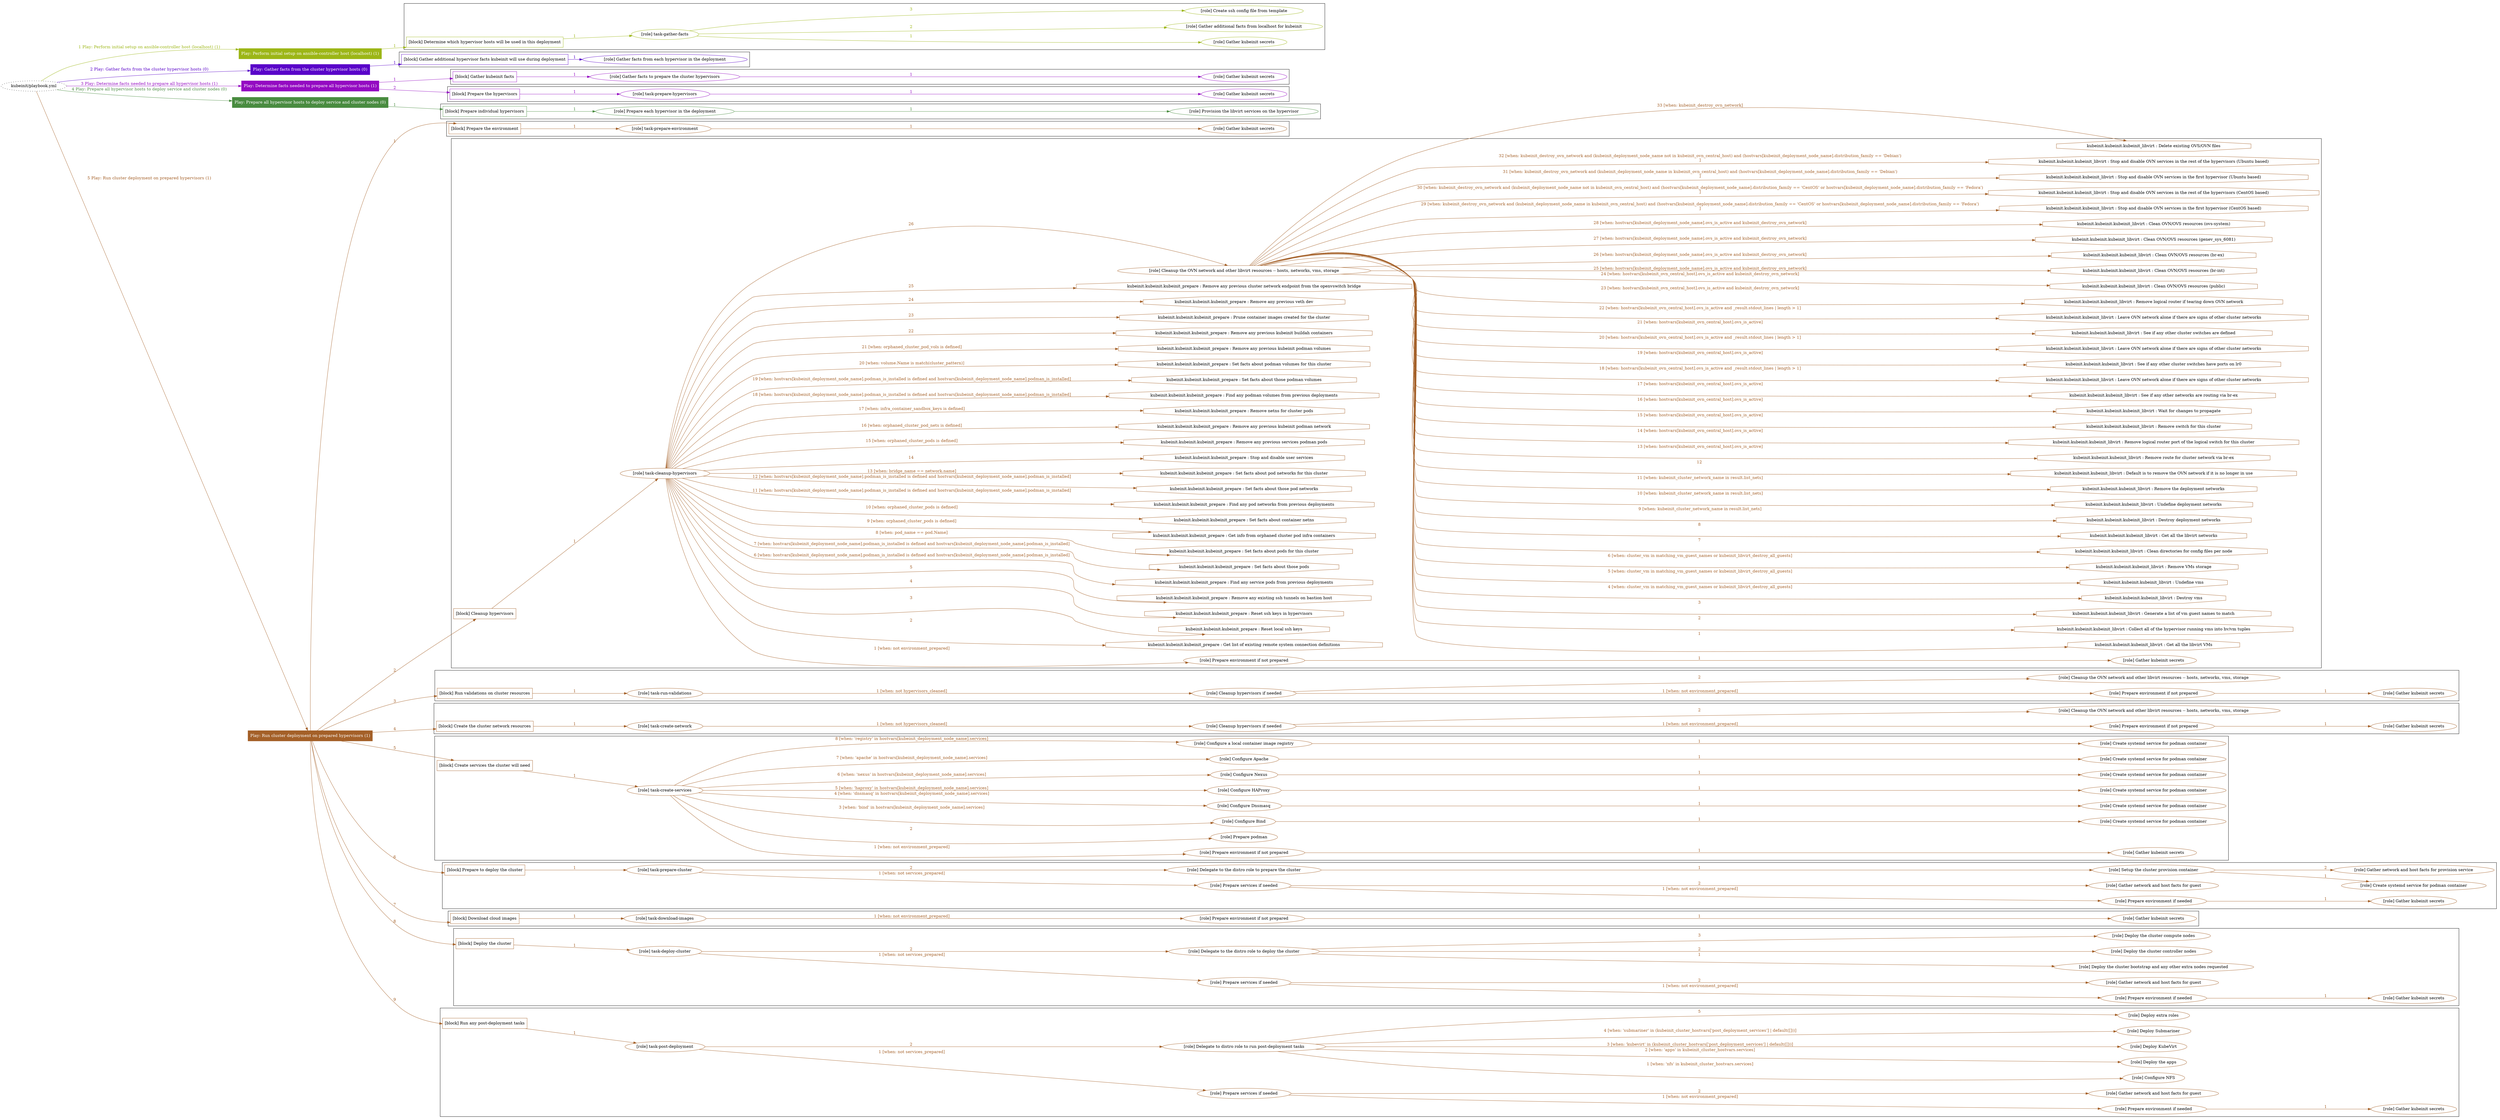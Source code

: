 digraph {
	graph [concentrate=true ordering=in rankdir=LR ratio=fill]
	edge [esep=5 sep=10]
	"kubeinit/playbook.yml" [URL="/home/runner/work/kubeinit/kubeinit/kubeinit/playbook.yml" id=playbook_4f95946d style=dotted]
	"kubeinit/playbook.yml" -> play_09a452eb [label="1 Play: Perform initial setup on ansible-controller host (localhost) (1)" color="#9cb616" fontcolor="#9cb616" id=edge_play_09a452eb labeltooltip="1 Play: Perform initial setup on ansible-controller host (localhost) (1)" tooltip="1 Play: Perform initial setup on ansible-controller host (localhost) (1)"]
	subgraph "Play: Perform initial setup on ansible-controller host (localhost) (1)" {
		play_09a452eb [label="Play: Perform initial setup on ansible-controller host (localhost) (1)" URL="/home/runner/work/kubeinit/kubeinit/kubeinit/playbook.yml" color="#9cb616" fontcolor="#ffffff" id=play_09a452eb shape=box style=filled tooltip=localhost]
		play_09a452eb -> block_51b57716 [label=1 color="#9cb616" fontcolor="#9cb616" id=edge_block_51b57716 labeltooltip=1 tooltip=1]
		subgraph cluster_block_51b57716 {
			block_51b57716 [label="[block] Determine which hypervisor hosts will be used in this deployment" URL="/home/runner/work/kubeinit/kubeinit/kubeinit/playbook.yml" color="#9cb616" id=block_51b57716 labeltooltip="Determine which hypervisor hosts will be used in this deployment" shape=box tooltip="Determine which hypervisor hosts will be used in this deployment"]
			block_51b57716 -> role_f95519ec [label="1 " color="#9cb616" fontcolor="#9cb616" id=edge_role_f95519ec labeltooltip="1 " tooltip="1 "]
			subgraph "task-gather-facts" {
				role_f95519ec [label="[role] task-gather-facts" URL="/home/runner/work/kubeinit/kubeinit/kubeinit/playbook.yml" color="#9cb616" id=role_f95519ec tooltip="task-gather-facts"]
				role_f95519ec -> role_d1d078c8 [label="1 " color="#9cb616" fontcolor="#9cb616" id=edge_role_d1d078c8 labeltooltip="1 " tooltip="1 "]
				subgraph "Gather kubeinit secrets" {
					role_d1d078c8 [label="[role] Gather kubeinit secrets" URL="/home/runner/.ansible/collections/ansible_collections/kubeinit/kubeinit/roles/kubeinit_prepare/tasks/build_hypervisors_group.yml" color="#9cb616" id=role_d1d078c8 tooltip="Gather kubeinit secrets"]
				}
				role_f95519ec -> role_7a936c55 [label="2 " color="#9cb616" fontcolor="#9cb616" id=edge_role_7a936c55 labeltooltip="2 " tooltip="2 "]
				subgraph "Gather additional facts from localhost for kubeinit" {
					role_7a936c55 [label="[role] Gather additional facts from localhost for kubeinit" URL="/home/runner/.ansible/collections/ansible_collections/kubeinit/kubeinit/roles/kubeinit_prepare/tasks/build_hypervisors_group.yml" color="#9cb616" id=role_7a936c55 tooltip="Gather additional facts from localhost for kubeinit"]
				}
				role_f95519ec -> role_2a7ffbae [label="3 " color="#9cb616" fontcolor="#9cb616" id=edge_role_2a7ffbae labeltooltip="3 " tooltip="3 "]
				subgraph "Create ssh config file from template" {
					role_2a7ffbae [label="[role] Create ssh config file from template" URL="/home/runner/.ansible/collections/ansible_collections/kubeinit/kubeinit/roles/kubeinit_prepare/tasks/build_hypervisors_group.yml" color="#9cb616" id=role_2a7ffbae tooltip="Create ssh config file from template"]
				}
			}
		}
	}
	"kubeinit/playbook.yml" -> play_70cf40b7 [label="2 Play: Gather facts from the cluster hypervisor hosts (0)" color="#5903c9" fontcolor="#5903c9" id=edge_play_70cf40b7 labeltooltip="2 Play: Gather facts from the cluster hypervisor hosts (0)" tooltip="2 Play: Gather facts from the cluster hypervisor hosts (0)"]
	subgraph "Play: Gather facts from the cluster hypervisor hosts (0)" {
		play_70cf40b7 [label="Play: Gather facts from the cluster hypervisor hosts (0)" URL="/home/runner/work/kubeinit/kubeinit/kubeinit/playbook.yml" color="#5903c9" fontcolor="#ffffff" id=play_70cf40b7 shape=box style=filled tooltip="Play: Gather facts from the cluster hypervisor hosts (0)"]
		play_70cf40b7 -> block_afe83294 [label=1 color="#5903c9" fontcolor="#5903c9" id=edge_block_afe83294 labeltooltip=1 tooltip=1]
		subgraph cluster_block_afe83294 {
			block_afe83294 [label="[block] Gather additional hypervisor facts kubeinit will use during deployment" URL="/home/runner/work/kubeinit/kubeinit/kubeinit/playbook.yml" color="#5903c9" id=block_afe83294 labeltooltip="Gather additional hypervisor facts kubeinit will use during deployment" shape=box tooltip="Gather additional hypervisor facts kubeinit will use during deployment"]
			block_afe83294 -> role_c93a4258 [label="1 " color="#5903c9" fontcolor="#5903c9" id=edge_role_c93a4258 labeltooltip="1 " tooltip="1 "]
			subgraph "Gather facts from each hypervisor in the deployment" {
				role_c93a4258 [label="[role] Gather facts from each hypervisor in the deployment" URL="/home/runner/work/kubeinit/kubeinit/kubeinit/playbook.yml" color="#5903c9" id=role_c93a4258 tooltip="Gather facts from each hypervisor in the deployment"]
			}
		}
	}
	"kubeinit/playbook.yml" -> play_0f32d19c [label="3 Play: Determine facts needed to prepare all hypervisor hosts (1)" color="#940ac2" fontcolor="#940ac2" id=edge_play_0f32d19c labeltooltip="3 Play: Determine facts needed to prepare all hypervisor hosts (1)" tooltip="3 Play: Determine facts needed to prepare all hypervisor hosts (1)"]
	subgraph "Play: Determine facts needed to prepare all hypervisor hosts (1)" {
		play_0f32d19c [label="Play: Determine facts needed to prepare all hypervisor hosts (1)" URL="/home/runner/work/kubeinit/kubeinit/kubeinit/playbook.yml" color="#940ac2" fontcolor="#ffffff" id=play_0f32d19c shape=box style=filled tooltip=localhost]
		play_0f32d19c -> block_bd11a1b1 [label=1 color="#940ac2" fontcolor="#940ac2" id=edge_block_bd11a1b1 labeltooltip=1 tooltip=1]
		subgraph cluster_block_bd11a1b1 {
			block_bd11a1b1 [label="[block] Gather kubeinit facts" URL="/home/runner/work/kubeinit/kubeinit/kubeinit/playbook.yml" color="#940ac2" id=block_bd11a1b1 labeltooltip="Gather kubeinit facts" shape=box tooltip="Gather kubeinit facts"]
			block_bd11a1b1 -> role_3ea7f6fe [label="1 " color="#940ac2" fontcolor="#940ac2" id=edge_role_3ea7f6fe labeltooltip="1 " tooltip="1 "]
			subgraph "Gather facts to prepare the cluster hypervisors" {
				role_3ea7f6fe [label="[role] Gather facts to prepare the cluster hypervisors" URL="/home/runner/work/kubeinit/kubeinit/kubeinit/playbook.yml" color="#940ac2" id=role_3ea7f6fe tooltip="Gather facts to prepare the cluster hypervisors"]
				role_3ea7f6fe -> role_f5ef4650 [label="1 " color="#940ac2" fontcolor="#940ac2" id=edge_role_f5ef4650 labeltooltip="1 " tooltip="1 "]
				subgraph "Gather kubeinit secrets" {
					role_f5ef4650 [label="[role] Gather kubeinit secrets" URL="/home/runner/.ansible/collections/ansible_collections/kubeinit/kubeinit/roles/kubeinit_prepare/tasks/gather_kubeinit_facts.yml" color="#940ac2" id=role_f5ef4650 tooltip="Gather kubeinit secrets"]
				}
			}
		}
		play_0f32d19c -> block_ef2e8302 [label=2 color="#940ac2" fontcolor="#940ac2" id=edge_block_ef2e8302 labeltooltip=2 tooltip=2]
		subgraph cluster_block_ef2e8302 {
			block_ef2e8302 [label="[block] Prepare the hypervisors" URL="/home/runner/work/kubeinit/kubeinit/kubeinit/playbook.yml" color="#940ac2" id=block_ef2e8302 labeltooltip="Prepare the hypervisors" shape=box tooltip="Prepare the hypervisors"]
			block_ef2e8302 -> role_beeb0220 [label="1 " color="#940ac2" fontcolor="#940ac2" id=edge_role_beeb0220 labeltooltip="1 " tooltip="1 "]
			subgraph "task-prepare-hypervisors" {
				role_beeb0220 [label="[role] task-prepare-hypervisors" URL="/home/runner/work/kubeinit/kubeinit/kubeinit/playbook.yml" color="#940ac2" id=role_beeb0220 tooltip="task-prepare-hypervisors"]
				role_beeb0220 -> role_9b57510e [label="1 " color="#940ac2" fontcolor="#940ac2" id=edge_role_9b57510e labeltooltip="1 " tooltip="1 "]
				subgraph "Gather kubeinit secrets" {
					role_9b57510e [label="[role] Gather kubeinit secrets" URL="/home/runner/.ansible/collections/ansible_collections/kubeinit/kubeinit/roles/kubeinit_prepare/tasks/gather_kubeinit_facts.yml" color="#940ac2" id=role_9b57510e tooltip="Gather kubeinit secrets"]
				}
			}
		}
	}
	"kubeinit/playbook.yml" -> play_b4b0a9b5 [label="4 Play: Prepare all hypervisor hosts to deploy service and cluster nodes (0)" color="#498c40" fontcolor="#498c40" id=edge_play_b4b0a9b5 labeltooltip="4 Play: Prepare all hypervisor hosts to deploy service and cluster nodes (0)" tooltip="4 Play: Prepare all hypervisor hosts to deploy service and cluster nodes (0)"]
	subgraph "Play: Prepare all hypervisor hosts to deploy service and cluster nodes (0)" {
		play_b4b0a9b5 [label="Play: Prepare all hypervisor hosts to deploy service and cluster nodes (0)" URL="/home/runner/work/kubeinit/kubeinit/kubeinit/playbook.yml" color="#498c40" fontcolor="#ffffff" id=play_b4b0a9b5 shape=box style=filled tooltip="Play: Prepare all hypervisor hosts to deploy service and cluster nodes (0)"]
		play_b4b0a9b5 -> block_19f9742e [label=1 color="#498c40" fontcolor="#498c40" id=edge_block_19f9742e labeltooltip=1 tooltip=1]
		subgraph cluster_block_19f9742e {
			block_19f9742e [label="[block] Prepare individual hypervisors" URL="/home/runner/work/kubeinit/kubeinit/kubeinit/playbook.yml" color="#498c40" id=block_19f9742e labeltooltip="Prepare individual hypervisors" shape=box tooltip="Prepare individual hypervisors"]
			block_19f9742e -> role_7787fd90 [label="1 " color="#498c40" fontcolor="#498c40" id=edge_role_7787fd90 labeltooltip="1 " tooltip="1 "]
			subgraph "Prepare each hypervisor in the deployment" {
				role_7787fd90 [label="[role] Prepare each hypervisor in the deployment" URL="/home/runner/work/kubeinit/kubeinit/kubeinit/playbook.yml" color="#498c40" id=role_7787fd90 tooltip="Prepare each hypervisor in the deployment"]
				role_7787fd90 -> role_c5f4a691 [label="1 " color="#498c40" fontcolor="#498c40" id=edge_role_c5f4a691 labeltooltip="1 " tooltip="1 "]
				subgraph "Provision the libvirt services on the hypervisor" {
					role_c5f4a691 [label="[role] Provision the libvirt services on the hypervisor" URL="/home/runner/.ansible/collections/ansible_collections/kubeinit/kubeinit/roles/kubeinit_prepare/tasks/prepare_hypervisor.yml" color="#498c40" id=role_c5f4a691 tooltip="Provision the libvirt services on the hypervisor"]
				}
			}
		}
	}
	"kubeinit/playbook.yml" -> play_77a1ee77 [label="5 Play: Run cluster deployment on prepared hypervisors (1)" color="#a46028" fontcolor="#a46028" id=edge_play_77a1ee77 labeltooltip="5 Play: Run cluster deployment on prepared hypervisors (1)" tooltip="5 Play: Run cluster deployment on prepared hypervisors (1)"]
	subgraph "Play: Run cluster deployment on prepared hypervisors (1)" {
		play_77a1ee77 [label="Play: Run cluster deployment on prepared hypervisors (1)" URL="/home/runner/work/kubeinit/kubeinit/kubeinit/playbook.yml" color="#a46028" fontcolor="#ffffff" id=play_77a1ee77 shape=box style=filled tooltip=localhost]
		play_77a1ee77 -> block_55c1a2af [label=1 color="#a46028" fontcolor="#a46028" id=edge_block_55c1a2af labeltooltip=1 tooltip=1]
		subgraph cluster_block_55c1a2af {
			block_55c1a2af [label="[block] Prepare the environment" URL="/home/runner/work/kubeinit/kubeinit/kubeinit/playbook.yml" color="#a46028" id=block_55c1a2af labeltooltip="Prepare the environment" shape=box tooltip="Prepare the environment"]
			block_55c1a2af -> role_d29b1ea7 [label="1 " color="#a46028" fontcolor="#a46028" id=edge_role_d29b1ea7 labeltooltip="1 " tooltip="1 "]
			subgraph "task-prepare-environment" {
				role_d29b1ea7 [label="[role] task-prepare-environment" URL="/home/runner/work/kubeinit/kubeinit/kubeinit/playbook.yml" color="#a46028" id=role_d29b1ea7 tooltip="task-prepare-environment"]
				role_d29b1ea7 -> role_000ae548 [label="1 " color="#a46028" fontcolor="#a46028" id=edge_role_000ae548 labeltooltip="1 " tooltip="1 "]
				subgraph "Gather kubeinit secrets" {
					role_000ae548 [label="[role] Gather kubeinit secrets" URL="/home/runner/.ansible/collections/ansible_collections/kubeinit/kubeinit/roles/kubeinit_prepare/tasks/gather_kubeinit_facts.yml" color="#a46028" id=role_000ae548 tooltip="Gather kubeinit secrets"]
				}
			}
		}
		play_77a1ee77 -> block_29121105 [label=2 color="#a46028" fontcolor="#a46028" id=edge_block_29121105 labeltooltip=2 tooltip=2]
		subgraph cluster_block_29121105 {
			block_29121105 [label="[block] Cleanup hypervisors" URL="/home/runner/work/kubeinit/kubeinit/kubeinit/playbook.yml" color="#a46028" id=block_29121105 labeltooltip="Cleanup hypervisors" shape=box tooltip="Cleanup hypervisors"]
			block_29121105 -> role_c7049b50 [label="1 " color="#a46028" fontcolor="#a46028" id=edge_role_c7049b50 labeltooltip="1 " tooltip="1 "]
			subgraph "task-cleanup-hypervisors" {
				role_c7049b50 [label="[role] task-cleanup-hypervisors" URL="/home/runner/work/kubeinit/kubeinit/kubeinit/playbook.yml" color="#a46028" id=role_c7049b50 tooltip="task-cleanup-hypervisors"]
				role_c7049b50 -> role_29136384 [label="1 [when: not environment_prepared]" color="#a46028" fontcolor="#a46028" id=edge_role_29136384 labeltooltip="1 [when: not environment_prepared]" tooltip="1 [when: not environment_prepared]"]
				subgraph "Prepare environment if not prepared" {
					role_29136384 [label="[role] Prepare environment if not prepared" URL="/home/runner/.ansible/collections/ansible_collections/kubeinit/kubeinit/roles/kubeinit_prepare/tasks/cleanup_hypervisors.yml" color="#a46028" id=role_29136384 tooltip="Prepare environment if not prepared"]
					role_29136384 -> role_dc99b94d [label="1 " color="#a46028" fontcolor="#a46028" id=edge_role_dc99b94d labeltooltip="1 " tooltip="1 "]
					subgraph "Gather kubeinit secrets" {
						role_dc99b94d [label="[role] Gather kubeinit secrets" URL="/home/runner/.ansible/collections/ansible_collections/kubeinit/kubeinit/roles/kubeinit_prepare/tasks/gather_kubeinit_facts.yml" color="#a46028" id=role_dc99b94d tooltip="Gather kubeinit secrets"]
					}
				}
				task_d54514cf [label="kubeinit.kubeinit.kubeinit_prepare : Get list of existing remote system connection definitions" URL="/home/runner/.ansible/collections/ansible_collections/kubeinit/kubeinit/roles/kubeinit_prepare/tasks/cleanup_hypervisors.yml" color="#a46028" id=task_d54514cf shape=octagon tooltip="kubeinit.kubeinit.kubeinit_prepare : Get list of existing remote system connection definitions"]
				role_c7049b50 -> task_d54514cf [label="2 " color="#a46028" fontcolor="#a46028" id=edge_task_d54514cf labeltooltip="2 " tooltip="2 "]
				task_f14e937c [label="kubeinit.kubeinit.kubeinit_prepare : Reset local ssh keys" URL="/home/runner/.ansible/collections/ansible_collections/kubeinit/kubeinit/roles/kubeinit_prepare/tasks/cleanup_hypervisors.yml" color="#a46028" id=task_f14e937c shape=octagon tooltip="kubeinit.kubeinit.kubeinit_prepare : Reset local ssh keys"]
				role_c7049b50 -> task_f14e937c [label="3 " color="#a46028" fontcolor="#a46028" id=edge_task_f14e937c labeltooltip="3 " tooltip="3 "]
				task_ab45450a [label="kubeinit.kubeinit.kubeinit_prepare : Reset ssh keys in hypervisors" URL="/home/runner/.ansible/collections/ansible_collections/kubeinit/kubeinit/roles/kubeinit_prepare/tasks/cleanup_hypervisors.yml" color="#a46028" id=task_ab45450a shape=octagon tooltip="kubeinit.kubeinit.kubeinit_prepare : Reset ssh keys in hypervisors"]
				role_c7049b50 -> task_ab45450a [label="4 " color="#a46028" fontcolor="#a46028" id=edge_task_ab45450a labeltooltip="4 " tooltip="4 "]
				task_c437632a [label="kubeinit.kubeinit.kubeinit_prepare : Remove any existing ssh tunnels on bastion host" URL="/home/runner/.ansible/collections/ansible_collections/kubeinit/kubeinit/roles/kubeinit_prepare/tasks/cleanup_hypervisors.yml" color="#a46028" id=task_c437632a shape=octagon tooltip="kubeinit.kubeinit.kubeinit_prepare : Remove any existing ssh tunnels on bastion host"]
				role_c7049b50 -> task_c437632a [label="5 " color="#a46028" fontcolor="#a46028" id=edge_task_c437632a labeltooltip="5 " tooltip="5 "]
				task_59263e64 [label="kubeinit.kubeinit.kubeinit_prepare : Find any service pods from previous deployments" URL="/home/runner/.ansible/collections/ansible_collections/kubeinit/kubeinit/roles/kubeinit_prepare/tasks/cleanup_hypervisors.yml" color="#a46028" id=task_59263e64 shape=octagon tooltip="kubeinit.kubeinit.kubeinit_prepare : Find any service pods from previous deployments"]
				role_c7049b50 -> task_59263e64 [label="6 [when: hostvars[kubeinit_deployment_node_name].podman_is_installed is defined and hostvars[kubeinit_deployment_node_name].podman_is_installed]" color="#a46028" fontcolor="#a46028" id=edge_task_59263e64 labeltooltip="6 [when: hostvars[kubeinit_deployment_node_name].podman_is_installed is defined and hostvars[kubeinit_deployment_node_name].podman_is_installed]" tooltip="6 [when: hostvars[kubeinit_deployment_node_name].podman_is_installed is defined and hostvars[kubeinit_deployment_node_name].podman_is_installed]"]
				task_89454f91 [label="kubeinit.kubeinit.kubeinit_prepare : Set facts about those pods" URL="/home/runner/.ansible/collections/ansible_collections/kubeinit/kubeinit/roles/kubeinit_prepare/tasks/cleanup_hypervisors.yml" color="#a46028" id=task_89454f91 shape=octagon tooltip="kubeinit.kubeinit.kubeinit_prepare : Set facts about those pods"]
				role_c7049b50 -> task_89454f91 [label="7 [when: hostvars[kubeinit_deployment_node_name].podman_is_installed is defined and hostvars[kubeinit_deployment_node_name].podman_is_installed]" color="#a46028" fontcolor="#a46028" id=edge_task_89454f91 labeltooltip="7 [when: hostvars[kubeinit_deployment_node_name].podman_is_installed is defined and hostvars[kubeinit_deployment_node_name].podman_is_installed]" tooltip="7 [when: hostvars[kubeinit_deployment_node_name].podman_is_installed is defined and hostvars[kubeinit_deployment_node_name].podman_is_installed]"]
				task_5a80c33c [label="kubeinit.kubeinit.kubeinit_prepare : Set facts about pods for this cluster" URL="/home/runner/.ansible/collections/ansible_collections/kubeinit/kubeinit/roles/kubeinit_prepare/tasks/cleanup_hypervisors.yml" color="#a46028" id=task_5a80c33c shape=octagon tooltip="kubeinit.kubeinit.kubeinit_prepare : Set facts about pods for this cluster"]
				role_c7049b50 -> task_5a80c33c [label="8 [when: pod_name == pod.Name]" color="#a46028" fontcolor="#a46028" id=edge_task_5a80c33c labeltooltip="8 [when: pod_name == pod.Name]" tooltip="8 [when: pod_name == pod.Name]"]
				task_5ec8aabc [label="kubeinit.kubeinit.kubeinit_prepare : Get info from orphaned cluster pod infra containers" URL="/home/runner/.ansible/collections/ansible_collections/kubeinit/kubeinit/roles/kubeinit_prepare/tasks/cleanup_hypervisors.yml" color="#a46028" id=task_5ec8aabc shape=octagon tooltip="kubeinit.kubeinit.kubeinit_prepare : Get info from orphaned cluster pod infra containers"]
				role_c7049b50 -> task_5ec8aabc [label="9 [when: orphaned_cluster_pods is defined]" color="#a46028" fontcolor="#a46028" id=edge_task_5ec8aabc labeltooltip="9 [when: orphaned_cluster_pods is defined]" tooltip="9 [when: orphaned_cluster_pods is defined]"]
				task_cd2eca11 [label="kubeinit.kubeinit.kubeinit_prepare : Set facts about container netns" URL="/home/runner/.ansible/collections/ansible_collections/kubeinit/kubeinit/roles/kubeinit_prepare/tasks/cleanup_hypervisors.yml" color="#a46028" id=task_cd2eca11 shape=octagon tooltip="kubeinit.kubeinit.kubeinit_prepare : Set facts about container netns"]
				role_c7049b50 -> task_cd2eca11 [label="10 [when: orphaned_cluster_pods is defined]" color="#a46028" fontcolor="#a46028" id=edge_task_cd2eca11 labeltooltip="10 [when: orphaned_cluster_pods is defined]" tooltip="10 [when: orphaned_cluster_pods is defined]"]
				task_febecb43 [label="kubeinit.kubeinit.kubeinit_prepare : Find any pod networks from previous deployments" URL="/home/runner/.ansible/collections/ansible_collections/kubeinit/kubeinit/roles/kubeinit_prepare/tasks/cleanup_hypervisors.yml" color="#a46028" id=task_febecb43 shape=octagon tooltip="kubeinit.kubeinit.kubeinit_prepare : Find any pod networks from previous deployments"]
				role_c7049b50 -> task_febecb43 [label="11 [when: hostvars[kubeinit_deployment_node_name].podman_is_installed is defined and hostvars[kubeinit_deployment_node_name].podman_is_installed]" color="#a46028" fontcolor="#a46028" id=edge_task_febecb43 labeltooltip="11 [when: hostvars[kubeinit_deployment_node_name].podman_is_installed is defined and hostvars[kubeinit_deployment_node_name].podman_is_installed]" tooltip="11 [when: hostvars[kubeinit_deployment_node_name].podman_is_installed is defined and hostvars[kubeinit_deployment_node_name].podman_is_installed]"]
				task_8de993e9 [label="kubeinit.kubeinit.kubeinit_prepare : Set facts about those pod networks" URL="/home/runner/.ansible/collections/ansible_collections/kubeinit/kubeinit/roles/kubeinit_prepare/tasks/cleanup_hypervisors.yml" color="#a46028" id=task_8de993e9 shape=octagon tooltip="kubeinit.kubeinit.kubeinit_prepare : Set facts about those pod networks"]
				role_c7049b50 -> task_8de993e9 [label="12 [when: hostvars[kubeinit_deployment_node_name].podman_is_installed is defined and hostvars[kubeinit_deployment_node_name].podman_is_installed]" color="#a46028" fontcolor="#a46028" id=edge_task_8de993e9 labeltooltip="12 [when: hostvars[kubeinit_deployment_node_name].podman_is_installed is defined and hostvars[kubeinit_deployment_node_name].podman_is_installed]" tooltip="12 [when: hostvars[kubeinit_deployment_node_name].podman_is_installed is defined and hostvars[kubeinit_deployment_node_name].podman_is_installed]"]
				task_6771ae48 [label="kubeinit.kubeinit.kubeinit_prepare : Set facts about pod networks for this cluster" URL="/home/runner/.ansible/collections/ansible_collections/kubeinit/kubeinit/roles/kubeinit_prepare/tasks/cleanup_hypervisors.yml" color="#a46028" id=task_6771ae48 shape=octagon tooltip="kubeinit.kubeinit.kubeinit_prepare : Set facts about pod networks for this cluster"]
				role_c7049b50 -> task_6771ae48 [label="13 [when: bridge_name == network.name]" color="#a46028" fontcolor="#a46028" id=edge_task_6771ae48 labeltooltip="13 [when: bridge_name == network.name]" tooltip="13 [when: bridge_name == network.name]"]
				task_3cef79a7 [label="kubeinit.kubeinit.kubeinit_prepare : Stop and disable user services" URL="/home/runner/.ansible/collections/ansible_collections/kubeinit/kubeinit/roles/kubeinit_prepare/tasks/cleanup_hypervisors.yml" color="#a46028" id=task_3cef79a7 shape=octagon tooltip="kubeinit.kubeinit.kubeinit_prepare : Stop and disable user services"]
				role_c7049b50 -> task_3cef79a7 [label="14 " color="#a46028" fontcolor="#a46028" id=edge_task_3cef79a7 labeltooltip="14 " tooltip="14 "]
				task_d0a6b130 [label="kubeinit.kubeinit.kubeinit_prepare : Remove any previous services podman pods" URL="/home/runner/.ansible/collections/ansible_collections/kubeinit/kubeinit/roles/kubeinit_prepare/tasks/cleanup_hypervisors.yml" color="#a46028" id=task_d0a6b130 shape=octagon tooltip="kubeinit.kubeinit.kubeinit_prepare : Remove any previous services podman pods"]
				role_c7049b50 -> task_d0a6b130 [label="15 [when: orphaned_cluster_pods is defined]" color="#a46028" fontcolor="#a46028" id=edge_task_d0a6b130 labeltooltip="15 [when: orphaned_cluster_pods is defined]" tooltip="15 [when: orphaned_cluster_pods is defined]"]
				task_6269315e [label="kubeinit.kubeinit.kubeinit_prepare : Remove any previous kubeinit podman network" URL="/home/runner/.ansible/collections/ansible_collections/kubeinit/kubeinit/roles/kubeinit_prepare/tasks/cleanup_hypervisors.yml" color="#a46028" id=task_6269315e shape=octagon tooltip="kubeinit.kubeinit.kubeinit_prepare : Remove any previous kubeinit podman network"]
				role_c7049b50 -> task_6269315e [label="16 [when: orphaned_cluster_pod_nets is defined]" color="#a46028" fontcolor="#a46028" id=edge_task_6269315e labeltooltip="16 [when: orphaned_cluster_pod_nets is defined]" tooltip="16 [when: orphaned_cluster_pod_nets is defined]"]
				task_f0b57f9b [label="kubeinit.kubeinit.kubeinit_prepare : Remove netns for cluster pods" URL="/home/runner/.ansible/collections/ansible_collections/kubeinit/kubeinit/roles/kubeinit_prepare/tasks/cleanup_hypervisors.yml" color="#a46028" id=task_f0b57f9b shape=octagon tooltip="kubeinit.kubeinit.kubeinit_prepare : Remove netns for cluster pods"]
				role_c7049b50 -> task_f0b57f9b [label="17 [when: infra_container_sandbox_keys is defined]" color="#a46028" fontcolor="#a46028" id=edge_task_f0b57f9b labeltooltip="17 [when: infra_container_sandbox_keys is defined]" tooltip="17 [when: infra_container_sandbox_keys is defined]"]
				task_e0c6b530 [label="kubeinit.kubeinit.kubeinit_prepare : Find any podman volumes from previous deployments" URL="/home/runner/.ansible/collections/ansible_collections/kubeinit/kubeinit/roles/kubeinit_prepare/tasks/cleanup_hypervisors.yml" color="#a46028" id=task_e0c6b530 shape=octagon tooltip="kubeinit.kubeinit.kubeinit_prepare : Find any podman volumes from previous deployments"]
				role_c7049b50 -> task_e0c6b530 [label="18 [when: hostvars[kubeinit_deployment_node_name].podman_is_installed is defined and hostvars[kubeinit_deployment_node_name].podman_is_installed]" color="#a46028" fontcolor="#a46028" id=edge_task_e0c6b530 labeltooltip="18 [when: hostvars[kubeinit_deployment_node_name].podman_is_installed is defined and hostvars[kubeinit_deployment_node_name].podman_is_installed]" tooltip="18 [when: hostvars[kubeinit_deployment_node_name].podman_is_installed is defined and hostvars[kubeinit_deployment_node_name].podman_is_installed]"]
				task_0a3ea505 [label="kubeinit.kubeinit.kubeinit_prepare : Set facts about those podman volumes" URL="/home/runner/.ansible/collections/ansible_collections/kubeinit/kubeinit/roles/kubeinit_prepare/tasks/cleanup_hypervisors.yml" color="#a46028" id=task_0a3ea505 shape=octagon tooltip="kubeinit.kubeinit.kubeinit_prepare : Set facts about those podman volumes"]
				role_c7049b50 -> task_0a3ea505 [label="19 [when: hostvars[kubeinit_deployment_node_name].podman_is_installed is defined and hostvars[kubeinit_deployment_node_name].podman_is_installed]" color="#a46028" fontcolor="#a46028" id=edge_task_0a3ea505 labeltooltip="19 [when: hostvars[kubeinit_deployment_node_name].podman_is_installed is defined and hostvars[kubeinit_deployment_node_name].podman_is_installed]" tooltip="19 [when: hostvars[kubeinit_deployment_node_name].podman_is_installed is defined and hostvars[kubeinit_deployment_node_name].podman_is_installed]"]
				task_161c7f83 [label="kubeinit.kubeinit.kubeinit_prepare : Set facts about podman volumes for this cluster" URL="/home/runner/.ansible/collections/ansible_collections/kubeinit/kubeinit/roles/kubeinit_prepare/tasks/cleanup_hypervisors.yml" color="#a46028" id=task_161c7f83 shape=octagon tooltip="kubeinit.kubeinit.kubeinit_prepare : Set facts about podman volumes for this cluster"]
				role_c7049b50 -> task_161c7f83 [label="20 [when: volume.Name is match(cluster_pattern)]" color="#a46028" fontcolor="#a46028" id=edge_task_161c7f83 labeltooltip="20 [when: volume.Name is match(cluster_pattern)]" tooltip="20 [when: volume.Name is match(cluster_pattern)]"]
				task_24f0cf0f [label="kubeinit.kubeinit.kubeinit_prepare : Remove any previous kubeinit podman volumes" URL="/home/runner/.ansible/collections/ansible_collections/kubeinit/kubeinit/roles/kubeinit_prepare/tasks/cleanup_hypervisors.yml" color="#a46028" id=task_24f0cf0f shape=octagon tooltip="kubeinit.kubeinit.kubeinit_prepare : Remove any previous kubeinit podman volumes"]
				role_c7049b50 -> task_24f0cf0f [label="21 [when: orphaned_cluster_pod_vols is defined]" color="#a46028" fontcolor="#a46028" id=edge_task_24f0cf0f labeltooltip="21 [when: orphaned_cluster_pod_vols is defined]" tooltip="21 [when: orphaned_cluster_pod_vols is defined]"]
				task_979e3676 [label="kubeinit.kubeinit.kubeinit_prepare : Remove any previous kubeinit buildah containers" URL="/home/runner/.ansible/collections/ansible_collections/kubeinit/kubeinit/roles/kubeinit_prepare/tasks/cleanup_hypervisors.yml" color="#a46028" id=task_979e3676 shape=octagon tooltip="kubeinit.kubeinit.kubeinit_prepare : Remove any previous kubeinit buildah containers"]
				role_c7049b50 -> task_979e3676 [label="22 " color="#a46028" fontcolor="#a46028" id=edge_task_979e3676 labeltooltip="22 " tooltip="22 "]
				task_d94e0da0 [label="kubeinit.kubeinit.kubeinit_prepare : Prune container images created for the cluster" URL="/home/runner/.ansible/collections/ansible_collections/kubeinit/kubeinit/roles/kubeinit_prepare/tasks/cleanup_hypervisors.yml" color="#a46028" id=task_d94e0da0 shape=octagon tooltip="kubeinit.kubeinit.kubeinit_prepare : Prune container images created for the cluster"]
				role_c7049b50 -> task_d94e0da0 [label="23 " color="#a46028" fontcolor="#a46028" id=edge_task_d94e0da0 labeltooltip="23 " tooltip="23 "]
				task_311a33b1 [label="kubeinit.kubeinit.kubeinit_prepare : Remove any previous veth dev" URL="/home/runner/.ansible/collections/ansible_collections/kubeinit/kubeinit/roles/kubeinit_prepare/tasks/cleanup_hypervisors.yml" color="#a46028" id=task_311a33b1 shape=octagon tooltip="kubeinit.kubeinit.kubeinit_prepare : Remove any previous veth dev"]
				role_c7049b50 -> task_311a33b1 [label="24 " color="#a46028" fontcolor="#a46028" id=edge_task_311a33b1 labeltooltip="24 " tooltip="24 "]
				task_3255f4bd [label="kubeinit.kubeinit.kubeinit_prepare : Remove any previous cluster network endpoint from the openvswitch bridge" URL="/home/runner/.ansible/collections/ansible_collections/kubeinit/kubeinit/roles/kubeinit_prepare/tasks/cleanup_hypervisors.yml" color="#a46028" id=task_3255f4bd shape=octagon tooltip="kubeinit.kubeinit.kubeinit_prepare : Remove any previous cluster network endpoint from the openvswitch bridge"]
				role_c7049b50 -> task_3255f4bd [label="25 " color="#a46028" fontcolor="#a46028" id=edge_task_3255f4bd labeltooltip="25 " tooltip="25 "]
				role_c7049b50 -> role_0f4eda6a [label="26 " color="#a46028" fontcolor="#a46028" id=edge_role_0f4eda6a labeltooltip="26 " tooltip="26 "]
				subgraph "Cleanup the OVN network and other libvirt resources -- hosts, networks, vms, storage" {
					role_0f4eda6a [label="[role] Cleanup the OVN network and other libvirt resources -- hosts, networks, vms, storage" URL="/home/runner/.ansible/collections/ansible_collections/kubeinit/kubeinit/roles/kubeinit_prepare/tasks/cleanup_hypervisors.yml" color="#a46028" id=role_0f4eda6a tooltip="Cleanup the OVN network and other libvirt resources -- hosts, networks, vms, storage"]
					task_f69d7169 [label="kubeinit.kubeinit.kubeinit_libvirt : Get all the libvirt VMs" URL="/home/runner/.ansible/collections/ansible_collections/kubeinit/kubeinit/roles/kubeinit_libvirt/tasks/cleanup_libvirt.yml" color="#a46028" id=task_f69d7169 shape=octagon tooltip="kubeinit.kubeinit.kubeinit_libvirt : Get all the libvirt VMs"]
					role_0f4eda6a -> task_f69d7169 [label="1 " color="#a46028" fontcolor="#a46028" id=edge_task_f69d7169 labeltooltip="1 " tooltip="1 "]
					task_f20e3569 [label="kubeinit.kubeinit.kubeinit_libvirt : Collect all of the hypervisor running vms into hv/vm tuples" URL="/home/runner/.ansible/collections/ansible_collections/kubeinit/kubeinit/roles/kubeinit_libvirt/tasks/cleanup_libvirt.yml" color="#a46028" id=task_f20e3569 shape=octagon tooltip="kubeinit.kubeinit.kubeinit_libvirt : Collect all of the hypervisor running vms into hv/vm tuples"]
					role_0f4eda6a -> task_f20e3569 [label="2 " color="#a46028" fontcolor="#a46028" id=edge_task_f20e3569 labeltooltip="2 " tooltip="2 "]
					task_c0257283 [label="kubeinit.kubeinit.kubeinit_libvirt : Generate a list of vm guest names to match" URL="/home/runner/.ansible/collections/ansible_collections/kubeinit/kubeinit/roles/kubeinit_libvirt/tasks/cleanup_libvirt.yml" color="#a46028" id=task_c0257283 shape=octagon tooltip="kubeinit.kubeinit.kubeinit_libvirt : Generate a list of vm guest names to match"]
					role_0f4eda6a -> task_c0257283 [label="3 " color="#a46028" fontcolor="#a46028" id=edge_task_c0257283 labeltooltip="3 " tooltip="3 "]
					task_508737b1 [label="kubeinit.kubeinit.kubeinit_libvirt : Destroy vms" URL="/home/runner/.ansible/collections/ansible_collections/kubeinit/kubeinit/roles/kubeinit_libvirt/tasks/cleanup_libvirt.yml" color="#a46028" id=task_508737b1 shape=octagon tooltip="kubeinit.kubeinit.kubeinit_libvirt : Destroy vms"]
					role_0f4eda6a -> task_508737b1 [label="4 [when: cluster_vm in matching_vm_guest_names or kubeinit_libvirt_destroy_all_guests]" color="#a46028" fontcolor="#a46028" id=edge_task_508737b1 labeltooltip="4 [when: cluster_vm in matching_vm_guest_names or kubeinit_libvirt_destroy_all_guests]" tooltip="4 [when: cluster_vm in matching_vm_guest_names or kubeinit_libvirt_destroy_all_guests]"]
					task_0afeefd1 [label="kubeinit.kubeinit.kubeinit_libvirt : Undefine vms" URL="/home/runner/.ansible/collections/ansible_collections/kubeinit/kubeinit/roles/kubeinit_libvirt/tasks/cleanup_libvirt.yml" color="#a46028" id=task_0afeefd1 shape=octagon tooltip="kubeinit.kubeinit.kubeinit_libvirt : Undefine vms"]
					role_0f4eda6a -> task_0afeefd1 [label="5 [when: cluster_vm in matching_vm_guest_names or kubeinit_libvirt_destroy_all_guests]" color="#a46028" fontcolor="#a46028" id=edge_task_0afeefd1 labeltooltip="5 [when: cluster_vm in matching_vm_guest_names or kubeinit_libvirt_destroy_all_guests]" tooltip="5 [when: cluster_vm in matching_vm_guest_names or kubeinit_libvirt_destroy_all_guests]"]
					task_9265178c [label="kubeinit.kubeinit.kubeinit_libvirt : Remove VMs storage" URL="/home/runner/.ansible/collections/ansible_collections/kubeinit/kubeinit/roles/kubeinit_libvirt/tasks/cleanup_libvirt.yml" color="#a46028" id=task_9265178c shape=octagon tooltip="kubeinit.kubeinit.kubeinit_libvirt : Remove VMs storage"]
					role_0f4eda6a -> task_9265178c [label="6 [when: cluster_vm in matching_vm_guest_names or kubeinit_libvirt_destroy_all_guests]" color="#a46028" fontcolor="#a46028" id=edge_task_9265178c labeltooltip="6 [when: cluster_vm in matching_vm_guest_names or kubeinit_libvirt_destroy_all_guests]" tooltip="6 [when: cluster_vm in matching_vm_guest_names or kubeinit_libvirt_destroy_all_guests]"]
					task_9593b11f [label="kubeinit.kubeinit.kubeinit_libvirt : Clean directories for config files per node" URL="/home/runner/.ansible/collections/ansible_collections/kubeinit/kubeinit/roles/kubeinit_libvirt/tasks/cleanup_libvirt.yml" color="#a46028" id=task_9593b11f shape=octagon tooltip="kubeinit.kubeinit.kubeinit_libvirt : Clean directories for config files per node"]
					role_0f4eda6a -> task_9593b11f [label="7 " color="#a46028" fontcolor="#a46028" id=edge_task_9593b11f labeltooltip="7 " tooltip="7 "]
					task_a10aae00 [label="kubeinit.kubeinit.kubeinit_libvirt : Get all the libvirt networks" URL="/home/runner/.ansible/collections/ansible_collections/kubeinit/kubeinit/roles/kubeinit_libvirt/tasks/cleanup_libvirt.yml" color="#a46028" id=task_a10aae00 shape=octagon tooltip="kubeinit.kubeinit.kubeinit_libvirt : Get all the libvirt networks"]
					role_0f4eda6a -> task_a10aae00 [label="8 " color="#a46028" fontcolor="#a46028" id=edge_task_a10aae00 labeltooltip="8 " tooltip="8 "]
					task_f49b0648 [label="kubeinit.kubeinit.kubeinit_libvirt : Destroy deployment networks" URL="/home/runner/.ansible/collections/ansible_collections/kubeinit/kubeinit/roles/kubeinit_libvirt/tasks/cleanup_libvirt.yml" color="#a46028" id=task_f49b0648 shape=octagon tooltip="kubeinit.kubeinit.kubeinit_libvirt : Destroy deployment networks"]
					role_0f4eda6a -> task_f49b0648 [label="9 [when: kubeinit_cluster_network_name in result.list_nets]" color="#a46028" fontcolor="#a46028" id=edge_task_f49b0648 labeltooltip="9 [when: kubeinit_cluster_network_name in result.list_nets]" tooltip="9 [when: kubeinit_cluster_network_name in result.list_nets]"]
					task_5001f1ee [label="kubeinit.kubeinit.kubeinit_libvirt : Undefine deployment networks" URL="/home/runner/.ansible/collections/ansible_collections/kubeinit/kubeinit/roles/kubeinit_libvirt/tasks/cleanup_libvirt.yml" color="#a46028" id=task_5001f1ee shape=octagon tooltip="kubeinit.kubeinit.kubeinit_libvirt : Undefine deployment networks"]
					role_0f4eda6a -> task_5001f1ee [label="10 [when: kubeinit_cluster_network_name in result.list_nets]" color="#a46028" fontcolor="#a46028" id=edge_task_5001f1ee labeltooltip="10 [when: kubeinit_cluster_network_name in result.list_nets]" tooltip="10 [when: kubeinit_cluster_network_name in result.list_nets]"]
					task_bbef883e [label="kubeinit.kubeinit.kubeinit_libvirt : Remove the deployment networks" URL="/home/runner/.ansible/collections/ansible_collections/kubeinit/kubeinit/roles/kubeinit_libvirt/tasks/cleanup_libvirt.yml" color="#a46028" id=task_bbef883e shape=octagon tooltip="kubeinit.kubeinit.kubeinit_libvirt : Remove the deployment networks"]
					role_0f4eda6a -> task_bbef883e [label="11 [when: kubeinit_cluster_network_name in result.list_nets]" color="#a46028" fontcolor="#a46028" id=edge_task_bbef883e labeltooltip="11 [when: kubeinit_cluster_network_name in result.list_nets]" tooltip="11 [when: kubeinit_cluster_network_name in result.list_nets]"]
					task_0355e168 [label="kubeinit.kubeinit.kubeinit_libvirt : Default is to remove the OVN network if it is no longer in use" URL="/home/runner/.ansible/collections/ansible_collections/kubeinit/kubeinit/roles/kubeinit_libvirt/tasks/cleanup_libvirt.yml" color="#a46028" id=task_0355e168 shape=octagon tooltip="kubeinit.kubeinit.kubeinit_libvirt : Default is to remove the OVN network if it is no longer in use"]
					role_0f4eda6a -> task_0355e168 [label="12 " color="#a46028" fontcolor="#a46028" id=edge_task_0355e168 labeltooltip="12 " tooltip="12 "]
					task_23038ca6 [label="kubeinit.kubeinit.kubeinit_libvirt : Remove route for cluster network via br-ex" URL="/home/runner/.ansible/collections/ansible_collections/kubeinit/kubeinit/roles/kubeinit_libvirt/tasks/cleanup_libvirt.yml" color="#a46028" id=task_23038ca6 shape=octagon tooltip="kubeinit.kubeinit.kubeinit_libvirt : Remove route for cluster network via br-ex"]
					role_0f4eda6a -> task_23038ca6 [label="13 [when: hostvars[kubeinit_ovn_central_host].ovs_is_active]" color="#a46028" fontcolor="#a46028" id=edge_task_23038ca6 labeltooltip="13 [when: hostvars[kubeinit_ovn_central_host].ovs_is_active]" tooltip="13 [when: hostvars[kubeinit_ovn_central_host].ovs_is_active]"]
					task_73282057 [label="kubeinit.kubeinit.kubeinit_libvirt : Remove logical router port of the logical switch for this cluster" URL="/home/runner/.ansible/collections/ansible_collections/kubeinit/kubeinit/roles/kubeinit_libvirt/tasks/cleanup_libvirt.yml" color="#a46028" id=task_73282057 shape=octagon tooltip="kubeinit.kubeinit.kubeinit_libvirt : Remove logical router port of the logical switch for this cluster"]
					role_0f4eda6a -> task_73282057 [label="14 [when: hostvars[kubeinit_ovn_central_host].ovs_is_active]" color="#a46028" fontcolor="#a46028" id=edge_task_73282057 labeltooltip="14 [when: hostvars[kubeinit_ovn_central_host].ovs_is_active]" tooltip="14 [when: hostvars[kubeinit_ovn_central_host].ovs_is_active]"]
					task_2c90a3e6 [label="kubeinit.kubeinit.kubeinit_libvirt : Remove switch for this cluster" URL="/home/runner/.ansible/collections/ansible_collections/kubeinit/kubeinit/roles/kubeinit_libvirt/tasks/cleanup_libvirt.yml" color="#a46028" id=task_2c90a3e6 shape=octagon tooltip="kubeinit.kubeinit.kubeinit_libvirt : Remove switch for this cluster"]
					role_0f4eda6a -> task_2c90a3e6 [label="15 [when: hostvars[kubeinit_ovn_central_host].ovs_is_active]" color="#a46028" fontcolor="#a46028" id=edge_task_2c90a3e6 labeltooltip="15 [when: hostvars[kubeinit_ovn_central_host].ovs_is_active]" tooltip="15 [when: hostvars[kubeinit_ovn_central_host].ovs_is_active]"]
					task_6c8326d8 [label="kubeinit.kubeinit.kubeinit_libvirt : Wait for changes to propagate" URL="/home/runner/.ansible/collections/ansible_collections/kubeinit/kubeinit/roles/kubeinit_libvirt/tasks/cleanup_libvirt.yml" color="#a46028" id=task_6c8326d8 shape=octagon tooltip="kubeinit.kubeinit.kubeinit_libvirt : Wait for changes to propagate"]
					role_0f4eda6a -> task_6c8326d8 [label="16 [when: hostvars[kubeinit_ovn_central_host].ovs_is_active]" color="#a46028" fontcolor="#a46028" id=edge_task_6c8326d8 labeltooltip="16 [when: hostvars[kubeinit_ovn_central_host].ovs_is_active]" tooltip="16 [when: hostvars[kubeinit_ovn_central_host].ovs_is_active]"]
					task_d900f40a [label="kubeinit.kubeinit.kubeinit_libvirt : See if any other networks are routing via br-ex" URL="/home/runner/.ansible/collections/ansible_collections/kubeinit/kubeinit/roles/kubeinit_libvirt/tasks/cleanup_libvirt.yml" color="#a46028" id=task_d900f40a shape=octagon tooltip="kubeinit.kubeinit.kubeinit_libvirt : See if any other networks are routing via br-ex"]
					role_0f4eda6a -> task_d900f40a [label="17 [when: hostvars[kubeinit_ovn_central_host].ovs_is_active]" color="#a46028" fontcolor="#a46028" id=edge_task_d900f40a labeltooltip="17 [when: hostvars[kubeinit_ovn_central_host].ovs_is_active]" tooltip="17 [when: hostvars[kubeinit_ovn_central_host].ovs_is_active]"]
					task_dd8dc50e [label="kubeinit.kubeinit.kubeinit_libvirt : Leave OVN network alone if there are signs of other cluster networks" URL="/home/runner/.ansible/collections/ansible_collections/kubeinit/kubeinit/roles/kubeinit_libvirt/tasks/cleanup_libvirt.yml" color="#a46028" id=task_dd8dc50e shape=octagon tooltip="kubeinit.kubeinit.kubeinit_libvirt : Leave OVN network alone if there are signs of other cluster networks"]
					role_0f4eda6a -> task_dd8dc50e [label="18 [when: hostvars[kubeinit_ovn_central_host].ovs_is_active and _result.stdout_lines | length > 1]" color="#a46028" fontcolor="#a46028" id=edge_task_dd8dc50e labeltooltip="18 [when: hostvars[kubeinit_ovn_central_host].ovs_is_active and _result.stdout_lines | length > 1]" tooltip="18 [when: hostvars[kubeinit_ovn_central_host].ovs_is_active and _result.stdout_lines | length > 1]"]
					task_d4fe1086 [label="kubeinit.kubeinit.kubeinit_libvirt : See if any other cluster switches have ports on lr0" URL="/home/runner/.ansible/collections/ansible_collections/kubeinit/kubeinit/roles/kubeinit_libvirt/tasks/cleanup_libvirt.yml" color="#a46028" id=task_d4fe1086 shape=octagon tooltip="kubeinit.kubeinit.kubeinit_libvirt : See if any other cluster switches have ports on lr0"]
					role_0f4eda6a -> task_d4fe1086 [label="19 [when: hostvars[kubeinit_ovn_central_host].ovs_is_active]" color="#a46028" fontcolor="#a46028" id=edge_task_d4fe1086 labeltooltip="19 [when: hostvars[kubeinit_ovn_central_host].ovs_is_active]" tooltip="19 [when: hostvars[kubeinit_ovn_central_host].ovs_is_active]"]
					task_b225d07f [label="kubeinit.kubeinit.kubeinit_libvirt : Leave OVN network alone if there are signs of other cluster networks" URL="/home/runner/.ansible/collections/ansible_collections/kubeinit/kubeinit/roles/kubeinit_libvirt/tasks/cleanup_libvirt.yml" color="#a46028" id=task_b225d07f shape=octagon tooltip="kubeinit.kubeinit.kubeinit_libvirt : Leave OVN network alone if there are signs of other cluster networks"]
					role_0f4eda6a -> task_b225d07f [label="20 [when: hostvars[kubeinit_ovn_central_host].ovs_is_active and _result.stdout_lines | length > 1]" color="#a46028" fontcolor="#a46028" id=edge_task_b225d07f labeltooltip="20 [when: hostvars[kubeinit_ovn_central_host].ovs_is_active and _result.stdout_lines | length > 1]" tooltip="20 [when: hostvars[kubeinit_ovn_central_host].ovs_is_active and _result.stdout_lines | length > 1]"]
					task_2a95b45a [label="kubeinit.kubeinit.kubeinit_libvirt : See if any other cluster switches are defined" URL="/home/runner/.ansible/collections/ansible_collections/kubeinit/kubeinit/roles/kubeinit_libvirt/tasks/cleanup_libvirt.yml" color="#a46028" id=task_2a95b45a shape=octagon tooltip="kubeinit.kubeinit.kubeinit_libvirt : See if any other cluster switches are defined"]
					role_0f4eda6a -> task_2a95b45a [label="21 [when: hostvars[kubeinit_ovn_central_host].ovs_is_active]" color="#a46028" fontcolor="#a46028" id=edge_task_2a95b45a labeltooltip="21 [when: hostvars[kubeinit_ovn_central_host].ovs_is_active]" tooltip="21 [when: hostvars[kubeinit_ovn_central_host].ovs_is_active]"]
					task_491e1d12 [label="kubeinit.kubeinit.kubeinit_libvirt : Leave OVN network alone if there are signs of other cluster networks" URL="/home/runner/.ansible/collections/ansible_collections/kubeinit/kubeinit/roles/kubeinit_libvirt/tasks/cleanup_libvirt.yml" color="#a46028" id=task_491e1d12 shape=octagon tooltip="kubeinit.kubeinit.kubeinit_libvirt : Leave OVN network alone if there are signs of other cluster networks"]
					role_0f4eda6a -> task_491e1d12 [label="22 [when: hostvars[kubeinit_ovn_central_host].ovs_is_active and _result.stdout_lines | length > 1]" color="#a46028" fontcolor="#a46028" id=edge_task_491e1d12 labeltooltip="22 [when: hostvars[kubeinit_ovn_central_host].ovs_is_active and _result.stdout_lines | length > 1]" tooltip="22 [when: hostvars[kubeinit_ovn_central_host].ovs_is_active and _result.stdout_lines | length > 1]"]
					task_eec85348 [label="kubeinit.kubeinit.kubeinit_libvirt : Remove logical router if tearing down OVN network" URL="/home/runner/.ansible/collections/ansible_collections/kubeinit/kubeinit/roles/kubeinit_libvirt/tasks/cleanup_libvirt.yml" color="#a46028" id=task_eec85348 shape=octagon tooltip="kubeinit.kubeinit.kubeinit_libvirt : Remove logical router if tearing down OVN network"]
					role_0f4eda6a -> task_eec85348 [label="23 [when: hostvars[kubeinit_ovn_central_host].ovs_is_active and kubeinit_destroy_ovn_network]" color="#a46028" fontcolor="#a46028" id=edge_task_eec85348 labeltooltip="23 [when: hostvars[kubeinit_ovn_central_host].ovs_is_active and kubeinit_destroy_ovn_network]" tooltip="23 [when: hostvars[kubeinit_ovn_central_host].ovs_is_active and kubeinit_destroy_ovn_network]"]
					task_0e28dbfa [label="kubeinit.kubeinit.kubeinit_libvirt : Clean OVN/OVS resources (public)" URL="/home/runner/.ansible/collections/ansible_collections/kubeinit/kubeinit/roles/kubeinit_libvirt/tasks/cleanup_libvirt.yml" color="#a46028" id=task_0e28dbfa shape=octagon tooltip="kubeinit.kubeinit.kubeinit_libvirt : Clean OVN/OVS resources (public)"]
					role_0f4eda6a -> task_0e28dbfa [label="24 [when: hostvars[kubeinit_ovn_central_host].ovs_is_active and kubeinit_destroy_ovn_network]" color="#a46028" fontcolor="#a46028" id=edge_task_0e28dbfa labeltooltip="24 [when: hostvars[kubeinit_ovn_central_host].ovs_is_active and kubeinit_destroy_ovn_network]" tooltip="24 [when: hostvars[kubeinit_ovn_central_host].ovs_is_active and kubeinit_destroy_ovn_network]"]
					task_f0baa07f [label="kubeinit.kubeinit.kubeinit_libvirt : Clean OVN/OVS resources (br-int)" URL="/home/runner/.ansible/collections/ansible_collections/kubeinit/kubeinit/roles/kubeinit_libvirt/tasks/cleanup_libvirt.yml" color="#a46028" id=task_f0baa07f shape=octagon tooltip="kubeinit.kubeinit.kubeinit_libvirt : Clean OVN/OVS resources (br-int)"]
					role_0f4eda6a -> task_f0baa07f [label="25 [when: hostvars[kubeinit_deployment_node_name].ovs_is_active and kubeinit_destroy_ovn_network]" color="#a46028" fontcolor="#a46028" id=edge_task_f0baa07f labeltooltip="25 [when: hostvars[kubeinit_deployment_node_name].ovs_is_active and kubeinit_destroy_ovn_network]" tooltip="25 [when: hostvars[kubeinit_deployment_node_name].ovs_is_active and kubeinit_destroy_ovn_network]"]
					task_c0d883d4 [label="kubeinit.kubeinit.kubeinit_libvirt : Clean OVN/OVS resources (br-ex)" URL="/home/runner/.ansible/collections/ansible_collections/kubeinit/kubeinit/roles/kubeinit_libvirt/tasks/cleanup_libvirt.yml" color="#a46028" id=task_c0d883d4 shape=octagon tooltip="kubeinit.kubeinit.kubeinit_libvirt : Clean OVN/OVS resources (br-ex)"]
					role_0f4eda6a -> task_c0d883d4 [label="26 [when: hostvars[kubeinit_deployment_node_name].ovs_is_active and kubeinit_destroy_ovn_network]" color="#a46028" fontcolor="#a46028" id=edge_task_c0d883d4 labeltooltip="26 [when: hostvars[kubeinit_deployment_node_name].ovs_is_active and kubeinit_destroy_ovn_network]" tooltip="26 [when: hostvars[kubeinit_deployment_node_name].ovs_is_active and kubeinit_destroy_ovn_network]"]
					task_c1e5f6dd [label="kubeinit.kubeinit.kubeinit_libvirt : Clean OVN/OVS resources (genev_sys_6081)" URL="/home/runner/.ansible/collections/ansible_collections/kubeinit/kubeinit/roles/kubeinit_libvirt/tasks/cleanup_libvirt.yml" color="#a46028" id=task_c1e5f6dd shape=octagon tooltip="kubeinit.kubeinit.kubeinit_libvirt : Clean OVN/OVS resources (genev_sys_6081)"]
					role_0f4eda6a -> task_c1e5f6dd [label="27 [when: hostvars[kubeinit_deployment_node_name].ovs_is_active and kubeinit_destroy_ovn_network]" color="#a46028" fontcolor="#a46028" id=edge_task_c1e5f6dd labeltooltip="27 [when: hostvars[kubeinit_deployment_node_name].ovs_is_active and kubeinit_destroy_ovn_network]" tooltip="27 [when: hostvars[kubeinit_deployment_node_name].ovs_is_active and kubeinit_destroy_ovn_network]"]
					task_a8296ed5 [label="kubeinit.kubeinit.kubeinit_libvirt : Clean OVN/OVS resources (ovs-system)" URL="/home/runner/.ansible/collections/ansible_collections/kubeinit/kubeinit/roles/kubeinit_libvirt/tasks/cleanup_libvirt.yml" color="#a46028" id=task_a8296ed5 shape=octagon tooltip="kubeinit.kubeinit.kubeinit_libvirt : Clean OVN/OVS resources (ovs-system)"]
					role_0f4eda6a -> task_a8296ed5 [label="28 [when: hostvars[kubeinit_deployment_node_name].ovs_is_active and kubeinit_destroy_ovn_network]" color="#a46028" fontcolor="#a46028" id=edge_task_a8296ed5 labeltooltip="28 [when: hostvars[kubeinit_deployment_node_name].ovs_is_active and kubeinit_destroy_ovn_network]" tooltip="28 [when: hostvars[kubeinit_deployment_node_name].ovs_is_active and kubeinit_destroy_ovn_network]"]
					task_aa0cbf98 [label="kubeinit.kubeinit.kubeinit_libvirt : Stop and disable OVN services in the first hypervisor (CentOS based)" URL="/home/runner/.ansible/collections/ansible_collections/kubeinit/kubeinit/roles/kubeinit_libvirt/tasks/cleanup_libvirt.yml" color="#a46028" id=task_aa0cbf98 shape=octagon tooltip="kubeinit.kubeinit.kubeinit_libvirt : Stop and disable OVN services in the first hypervisor (CentOS based)"]
					role_0f4eda6a -> task_aa0cbf98 [label="29 [when: kubeinit_destroy_ovn_network and (kubeinit_deployment_node_name in kubeinit_ovn_central_host) and (hostvars[kubeinit_deployment_node_name].distribution_family == 'CentOS' or hostvars[kubeinit_deployment_node_name].distribution_family == 'Fedora')
]" color="#a46028" fontcolor="#a46028" id=edge_task_aa0cbf98 labeltooltip="29 [when: kubeinit_destroy_ovn_network and (kubeinit_deployment_node_name in kubeinit_ovn_central_host) and (hostvars[kubeinit_deployment_node_name].distribution_family == 'CentOS' or hostvars[kubeinit_deployment_node_name].distribution_family == 'Fedora')
]" tooltip="29 [when: kubeinit_destroy_ovn_network and (kubeinit_deployment_node_name in kubeinit_ovn_central_host) and (hostvars[kubeinit_deployment_node_name].distribution_family == 'CentOS' or hostvars[kubeinit_deployment_node_name].distribution_family == 'Fedora')
]"]
					task_1aa49846 [label="kubeinit.kubeinit.kubeinit_libvirt : Stop and disable OVN services in the rest of the hypervisors (CentOS based)" URL="/home/runner/.ansible/collections/ansible_collections/kubeinit/kubeinit/roles/kubeinit_libvirt/tasks/cleanup_libvirt.yml" color="#a46028" id=task_1aa49846 shape=octagon tooltip="kubeinit.kubeinit.kubeinit_libvirt : Stop and disable OVN services in the rest of the hypervisors (CentOS based)"]
					role_0f4eda6a -> task_1aa49846 [label="30 [when: kubeinit_destroy_ovn_network and (kubeinit_deployment_node_name not in kubeinit_ovn_central_host) and (hostvars[kubeinit_deployment_node_name].distribution_family == 'CentOS' or hostvars[kubeinit_deployment_node_name].distribution_family == 'Fedora')
]" color="#a46028" fontcolor="#a46028" id=edge_task_1aa49846 labeltooltip="30 [when: kubeinit_destroy_ovn_network and (kubeinit_deployment_node_name not in kubeinit_ovn_central_host) and (hostvars[kubeinit_deployment_node_name].distribution_family == 'CentOS' or hostvars[kubeinit_deployment_node_name].distribution_family == 'Fedora')
]" tooltip="30 [when: kubeinit_destroy_ovn_network and (kubeinit_deployment_node_name not in kubeinit_ovn_central_host) and (hostvars[kubeinit_deployment_node_name].distribution_family == 'CentOS' or hostvars[kubeinit_deployment_node_name].distribution_family == 'Fedora')
]"]
					task_1dee26dc [label="kubeinit.kubeinit.kubeinit_libvirt : Stop and disable OVN services in the first hypervisor (Ubuntu based)" URL="/home/runner/.ansible/collections/ansible_collections/kubeinit/kubeinit/roles/kubeinit_libvirt/tasks/cleanup_libvirt.yml" color="#a46028" id=task_1dee26dc shape=octagon tooltip="kubeinit.kubeinit.kubeinit_libvirt : Stop and disable OVN services in the first hypervisor (Ubuntu based)"]
					role_0f4eda6a -> task_1dee26dc [label="31 [when: kubeinit_destroy_ovn_network and (kubeinit_deployment_node_name in kubeinit_ovn_central_host) and (hostvars[kubeinit_deployment_node_name].distribution_family == 'Debian')
]" color="#a46028" fontcolor="#a46028" id=edge_task_1dee26dc labeltooltip="31 [when: kubeinit_destroy_ovn_network and (kubeinit_deployment_node_name in kubeinit_ovn_central_host) and (hostvars[kubeinit_deployment_node_name].distribution_family == 'Debian')
]" tooltip="31 [when: kubeinit_destroy_ovn_network and (kubeinit_deployment_node_name in kubeinit_ovn_central_host) and (hostvars[kubeinit_deployment_node_name].distribution_family == 'Debian')
]"]
					task_b534871d [label="kubeinit.kubeinit.kubeinit_libvirt : Stop and disable OVN services in the rest of the hypervisors (Ubuntu based)" URL="/home/runner/.ansible/collections/ansible_collections/kubeinit/kubeinit/roles/kubeinit_libvirt/tasks/cleanup_libvirt.yml" color="#a46028" id=task_b534871d shape=octagon tooltip="kubeinit.kubeinit.kubeinit_libvirt : Stop and disable OVN services in the rest of the hypervisors (Ubuntu based)"]
					role_0f4eda6a -> task_b534871d [label="32 [when: kubeinit_destroy_ovn_network and (kubeinit_deployment_node_name not in kubeinit_ovn_central_host) and (hostvars[kubeinit_deployment_node_name].distribution_family == 'Debian')
]" color="#a46028" fontcolor="#a46028" id=edge_task_b534871d labeltooltip="32 [when: kubeinit_destroy_ovn_network and (kubeinit_deployment_node_name not in kubeinit_ovn_central_host) and (hostvars[kubeinit_deployment_node_name].distribution_family == 'Debian')
]" tooltip="32 [when: kubeinit_destroy_ovn_network and (kubeinit_deployment_node_name not in kubeinit_ovn_central_host) and (hostvars[kubeinit_deployment_node_name].distribution_family == 'Debian')
]"]
					task_d51eb6eb [label="kubeinit.kubeinit.kubeinit_libvirt : Delete existing OVS/OVN files" URL="/home/runner/.ansible/collections/ansible_collections/kubeinit/kubeinit/roles/kubeinit_libvirt/tasks/cleanup_libvirt.yml" color="#a46028" id=task_d51eb6eb shape=octagon tooltip="kubeinit.kubeinit.kubeinit_libvirt : Delete existing OVS/OVN files"]
					role_0f4eda6a -> task_d51eb6eb [label="33 [when: kubeinit_destroy_ovn_network]" color="#a46028" fontcolor="#a46028" id=edge_task_d51eb6eb labeltooltip="33 [when: kubeinit_destroy_ovn_network]" tooltip="33 [when: kubeinit_destroy_ovn_network]"]
				}
			}
		}
		play_77a1ee77 -> block_d4f3422f [label=3 color="#a46028" fontcolor="#a46028" id=edge_block_d4f3422f labeltooltip=3 tooltip=3]
		subgraph cluster_block_d4f3422f {
			block_d4f3422f [label="[block] Run validations on cluster resources" URL="/home/runner/work/kubeinit/kubeinit/kubeinit/playbook.yml" color="#a46028" id=block_d4f3422f labeltooltip="Run validations on cluster resources" shape=box tooltip="Run validations on cluster resources"]
			block_d4f3422f -> role_b8a927eb [label="1 " color="#a46028" fontcolor="#a46028" id=edge_role_b8a927eb labeltooltip="1 " tooltip="1 "]
			subgraph "task-run-validations" {
				role_b8a927eb [label="[role] task-run-validations" URL="/home/runner/work/kubeinit/kubeinit/kubeinit/playbook.yml" color="#a46028" id=role_b8a927eb tooltip="task-run-validations"]
				role_b8a927eb -> role_49ff9e3d [label="1 [when: not hypervisors_cleaned]" color="#a46028" fontcolor="#a46028" id=edge_role_49ff9e3d labeltooltip="1 [when: not hypervisors_cleaned]" tooltip="1 [when: not hypervisors_cleaned]"]
				subgraph "Cleanup hypervisors if needed" {
					role_49ff9e3d [label="[role] Cleanup hypervisors if needed" URL="/home/runner/.ansible/collections/ansible_collections/kubeinit/kubeinit/roles/kubeinit_validations/tasks/main.yml" color="#a46028" id=role_49ff9e3d tooltip="Cleanup hypervisors if needed"]
					role_49ff9e3d -> role_e9b9967d [label="1 [when: not environment_prepared]" color="#a46028" fontcolor="#a46028" id=edge_role_e9b9967d labeltooltip="1 [when: not environment_prepared]" tooltip="1 [when: not environment_prepared]"]
					subgraph "Prepare environment if not prepared" {
						role_e9b9967d [label="[role] Prepare environment if not prepared" URL="/home/runner/.ansible/collections/ansible_collections/kubeinit/kubeinit/roles/kubeinit_prepare/tasks/cleanup_hypervisors.yml" color="#a46028" id=role_e9b9967d tooltip="Prepare environment if not prepared"]
						role_e9b9967d -> role_34cbd616 [label="1 " color="#a46028" fontcolor="#a46028" id=edge_role_34cbd616 labeltooltip="1 " tooltip="1 "]
						subgraph "Gather kubeinit secrets" {
							role_34cbd616 [label="[role] Gather kubeinit secrets" URL="/home/runner/.ansible/collections/ansible_collections/kubeinit/kubeinit/roles/kubeinit_prepare/tasks/gather_kubeinit_facts.yml" color="#a46028" id=role_34cbd616 tooltip="Gather kubeinit secrets"]
						}
					}
					role_49ff9e3d -> role_cc6489b8 [label="2 " color="#a46028" fontcolor="#a46028" id=edge_role_cc6489b8 labeltooltip="2 " tooltip="2 "]
					subgraph "Cleanup the OVN network and other libvirt resources -- hosts, networks, vms, storage" {
						role_cc6489b8 [label="[role] Cleanup the OVN network and other libvirt resources -- hosts, networks, vms, storage" URL="/home/runner/.ansible/collections/ansible_collections/kubeinit/kubeinit/roles/kubeinit_prepare/tasks/cleanup_hypervisors.yml" color="#a46028" id=role_cc6489b8 tooltip="Cleanup the OVN network and other libvirt resources -- hosts, networks, vms, storage"]
					}
				}
			}
		}
		play_77a1ee77 -> block_d1a014ba [label=4 color="#a46028" fontcolor="#a46028" id=edge_block_d1a014ba labeltooltip=4 tooltip=4]
		subgraph cluster_block_d1a014ba {
			block_d1a014ba [label="[block] Create the cluster network resources" URL="/home/runner/work/kubeinit/kubeinit/kubeinit/playbook.yml" color="#a46028" id=block_d1a014ba labeltooltip="Create the cluster network resources" shape=box tooltip="Create the cluster network resources"]
			block_d1a014ba -> role_a5573962 [label="1 " color="#a46028" fontcolor="#a46028" id=edge_role_a5573962 labeltooltip="1 " tooltip="1 "]
			subgraph "task-create-network" {
				role_a5573962 [label="[role] task-create-network" URL="/home/runner/work/kubeinit/kubeinit/kubeinit/playbook.yml" color="#a46028" id=role_a5573962 tooltip="task-create-network"]
				role_a5573962 -> role_8493daae [label="1 [when: not hypervisors_cleaned]" color="#a46028" fontcolor="#a46028" id=edge_role_8493daae labeltooltip="1 [when: not hypervisors_cleaned]" tooltip="1 [when: not hypervisors_cleaned]"]
				subgraph "Cleanup hypervisors if needed" {
					role_8493daae [label="[role] Cleanup hypervisors if needed" URL="/home/runner/.ansible/collections/ansible_collections/kubeinit/kubeinit/roles/kubeinit_libvirt/tasks/create_network.yml" color="#a46028" id=role_8493daae tooltip="Cleanup hypervisors if needed"]
					role_8493daae -> role_554a6d2e [label="1 [when: not environment_prepared]" color="#a46028" fontcolor="#a46028" id=edge_role_554a6d2e labeltooltip="1 [when: not environment_prepared]" tooltip="1 [when: not environment_prepared]"]
					subgraph "Prepare environment if not prepared" {
						role_554a6d2e [label="[role] Prepare environment if not prepared" URL="/home/runner/.ansible/collections/ansible_collections/kubeinit/kubeinit/roles/kubeinit_prepare/tasks/cleanup_hypervisors.yml" color="#a46028" id=role_554a6d2e tooltip="Prepare environment if not prepared"]
						role_554a6d2e -> role_bce75fcb [label="1 " color="#a46028" fontcolor="#a46028" id=edge_role_bce75fcb labeltooltip="1 " tooltip="1 "]
						subgraph "Gather kubeinit secrets" {
							role_bce75fcb [label="[role] Gather kubeinit secrets" URL="/home/runner/.ansible/collections/ansible_collections/kubeinit/kubeinit/roles/kubeinit_prepare/tasks/gather_kubeinit_facts.yml" color="#a46028" id=role_bce75fcb tooltip="Gather kubeinit secrets"]
						}
					}
					role_8493daae -> role_745f8cc4 [label="2 " color="#a46028" fontcolor="#a46028" id=edge_role_745f8cc4 labeltooltip="2 " tooltip="2 "]
					subgraph "Cleanup the OVN network and other libvirt resources -- hosts, networks, vms, storage" {
						role_745f8cc4 [label="[role] Cleanup the OVN network and other libvirt resources -- hosts, networks, vms, storage" URL="/home/runner/.ansible/collections/ansible_collections/kubeinit/kubeinit/roles/kubeinit_prepare/tasks/cleanup_hypervisors.yml" color="#a46028" id=role_745f8cc4 tooltip="Cleanup the OVN network and other libvirt resources -- hosts, networks, vms, storage"]
					}
				}
			}
		}
		play_77a1ee77 -> block_6fcffbb8 [label=5 color="#a46028" fontcolor="#a46028" id=edge_block_6fcffbb8 labeltooltip=5 tooltip=5]
		subgraph cluster_block_6fcffbb8 {
			block_6fcffbb8 [label="[block] Create services the cluster will need" URL="/home/runner/work/kubeinit/kubeinit/kubeinit/playbook.yml" color="#a46028" id=block_6fcffbb8 labeltooltip="Create services the cluster will need" shape=box tooltip="Create services the cluster will need"]
			block_6fcffbb8 -> role_2bc91be2 [label="1 " color="#a46028" fontcolor="#a46028" id=edge_role_2bc91be2 labeltooltip="1 " tooltip="1 "]
			subgraph "task-create-services" {
				role_2bc91be2 [label="[role] task-create-services" URL="/home/runner/work/kubeinit/kubeinit/kubeinit/playbook.yml" color="#a46028" id=role_2bc91be2 tooltip="task-create-services"]
				role_2bc91be2 -> role_3fbc396e [label="1 [when: not environment_prepared]" color="#a46028" fontcolor="#a46028" id=edge_role_3fbc396e labeltooltip="1 [when: not environment_prepared]" tooltip="1 [when: not environment_prepared]"]
				subgraph "Prepare environment if not prepared" {
					role_3fbc396e [label="[role] Prepare environment if not prepared" URL="/home/runner/.ansible/collections/ansible_collections/kubeinit/kubeinit/roles/kubeinit_services/tasks/main.yml" color="#a46028" id=role_3fbc396e tooltip="Prepare environment if not prepared"]
					role_3fbc396e -> role_f79f066b [label="1 " color="#a46028" fontcolor="#a46028" id=edge_role_f79f066b labeltooltip="1 " tooltip="1 "]
					subgraph "Gather kubeinit secrets" {
						role_f79f066b [label="[role] Gather kubeinit secrets" URL="/home/runner/.ansible/collections/ansible_collections/kubeinit/kubeinit/roles/kubeinit_prepare/tasks/gather_kubeinit_facts.yml" color="#a46028" id=role_f79f066b tooltip="Gather kubeinit secrets"]
					}
				}
				role_2bc91be2 -> role_e920212e [label="2 " color="#a46028" fontcolor="#a46028" id=edge_role_e920212e labeltooltip="2 " tooltip="2 "]
				subgraph "Prepare podman" {
					role_e920212e [label="[role] Prepare podman" URL="/home/runner/.ansible/collections/ansible_collections/kubeinit/kubeinit/roles/kubeinit_services/tasks/00_create_service_pod.yml" color="#a46028" id=role_e920212e tooltip="Prepare podman"]
				}
				role_2bc91be2 -> role_61da0c83 [label="3 [when: 'bind' in hostvars[kubeinit_deployment_node_name].services]" color="#a46028" fontcolor="#a46028" id=edge_role_61da0c83 labeltooltip="3 [when: 'bind' in hostvars[kubeinit_deployment_node_name].services]" tooltip="3 [when: 'bind' in hostvars[kubeinit_deployment_node_name].services]"]
				subgraph "Configure Bind" {
					role_61da0c83 [label="[role] Configure Bind" URL="/home/runner/.ansible/collections/ansible_collections/kubeinit/kubeinit/roles/kubeinit_services/tasks/start_services_containers.yml" color="#a46028" id=role_61da0c83 tooltip="Configure Bind"]
					role_61da0c83 -> role_53211eb6 [label="1 " color="#a46028" fontcolor="#a46028" id=edge_role_53211eb6 labeltooltip="1 " tooltip="1 "]
					subgraph "Create systemd service for podman container" {
						role_53211eb6 [label="[role] Create systemd service for podman container" URL="/home/runner/.ansible/collections/ansible_collections/kubeinit/kubeinit/roles/kubeinit_bind/tasks/main.yml" color="#a46028" id=role_53211eb6 tooltip="Create systemd service for podman container"]
					}
				}
				role_2bc91be2 -> role_43e464b1 [label="4 [when: 'dnsmasq' in hostvars[kubeinit_deployment_node_name].services]" color="#a46028" fontcolor="#a46028" id=edge_role_43e464b1 labeltooltip="4 [when: 'dnsmasq' in hostvars[kubeinit_deployment_node_name].services]" tooltip="4 [when: 'dnsmasq' in hostvars[kubeinit_deployment_node_name].services]"]
				subgraph "Configure Dnsmasq" {
					role_43e464b1 [label="[role] Configure Dnsmasq" URL="/home/runner/.ansible/collections/ansible_collections/kubeinit/kubeinit/roles/kubeinit_services/tasks/start_services_containers.yml" color="#a46028" id=role_43e464b1 tooltip="Configure Dnsmasq"]
					role_43e464b1 -> role_7494e42a [label="1 " color="#a46028" fontcolor="#a46028" id=edge_role_7494e42a labeltooltip="1 " tooltip="1 "]
					subgraph "Create systemd service for podman container" {
						role_7494e42a [label="[role] Create systemd service for podman container" URL="/home/runner/.ansible/collections/ansible_collections/kubeinit/kubeinit/roles/kubeinit_dnsmasq/tasks/main.yml" color="#a46028" id=role_7494e42a tooltip="Create systemd service for podman container"]
					}
				}
				role_2bc91be2 -> role_9bb62664 [label="5 [when: 'haproxy' in hostvars[kubeinit_deployment_node_name].services]" color="#a46028" fontcolor="#a46028" id=edge_role_9bb62664 labeltooltip="5 [when: 'haproxy' in hostvars[kubeinit_deployment_node_name].services]" tooltip="5 [when: 'haproxy' in hostvars[kubeinit_deployment_node_name].services]"]
				subgraph "Configure HAProxy" {
					role_9bb62664 [label="[role] Configure HAProxy" URL="/home/runner/.ansible/collections/ansible_collections/kubeinit/kubeinit/roles/kubeinit_services/tasks/start_services_containers.yml" color="#a46028" id=role_9bb62664 tooltip="Configure HAProxy"]
					role_9bb62664 -> role_63f9da3b [label="1 " color="#a46028" fontcolor="#a46028" id=edge_role_63f9da3b labeltooltip="1 " tooltip="1 "]
					subgraph "Create systemd service for podman container" {
						role_63f9da3b [label="[role] Create systemd service for podman container" URL="/home/runner/.ansible/collections/ansible_collections/kubeinit/kubeinit/roles/kubeinit_haproxy/tasks/main.yml" color="#a46028" id=role_63f9da3b tooltip="Create systemd service for podman container"]
					}
				}
				role_2bc91be2 -> role_7f932d1c [label="6 [when: 'nexus' in hostvars[kubeinit_deployment_node_name].services]" color="#a46028" fontcolor="#a46028" id=edge_role_7f932d1c labeltooltip="6 [when: 'nexus' in hostvars[kubeinit_deployment_node_name].services]" tooltip="6 [when: 'nexus' in hostvars[kubeinit_deployment_node_name].services]"]
				subgraph "Configure Nexus" {
					role_7f932d1c [label="[role] Configure Nexus" URL="/home/runner/.ansible/collections/ansible_collections/kubeinit/kubeinit/roles/kubeinit_services/tasks/start_services_containers.yml" color="#a46028" id=role_7f932d1c tooltip="Configure Nexus"]
					role_7f932d1c -> role_0c03bee8 [label="1 " color="#a46028" fontcolor="#a46028" id=edge_role_0c03bee8 labeltooltip="1 " tooltip="1 "]
					subgraph "Create systemd service for podman container" {
						role_0c03bee8 [label="[role] Create systemd service for podman container" URL="/home/runner/.ansible/collections/ansible_collections/kubeinit/kubeinit/roles/kubeinit_nexus/tasks/main.yml" color="#a46028" id=role_0c03bee8 tooltip="Create systemd service for podman container"]
					}
				}
				role_2bc91be2 -> role_766506c3 [label="7 [when: 'apache' in hostvars[kubeinit_deployment_node_name].services]" color="#a46028" fontcolor="#a46028" id=edge_role_766506c3 labeltooltip="7 [when: 'apache' in hostvars[kubeinit_deployment_node_name].services]" tooltip="7 [when: 'apache' in hostvars[kubeinit_deployment_node_name].services]"]
				subgraph "Configure Apache" {
					role_766506c3 [label="[role] Configure Apache" URL="/home/runner/.ansible/collections/ansible_collections/kubeinit/kubeinit/roles/kubeinit_services/tasks/start_services_containers.yml" color="#a46028" id=role_766506c3 tooltip="Configure Apache"]
					role_766506c3 -> role_050b8877 [label="1 " color="#a46028" fontcolor="#a46028" id=edge_role_050b8877 labeltooltip="1 " tooltip="1 "]
					subgraph "Create systemd service for podman container" {
						role_050b8877 [label="[role] Create systemd service for podman container" URL="/home/runner/.ansible/collections/ansible_collections/kubeinit/kubeinit/roles/kubeinit_apache/tasks/main.yml" color="#a46028" id=role_050b8877 tooltip="Create systemd service for podman container"]
					}
				}
				role_2bc91be2 -> role_698a8cac [label="8 [when: 'registry' in hostvars[kubeinit_deployment_node_name].services]" color="#a46028" fontcolor="#a46028" id=edge_role_698a8cac labeltooltip="8 [when: 'registry' in hostvars[kubeinit_deployment_node_name].services]" tooltip="8 [when: 'registry' in hostvars[kubeinit_deployment_node_name].services]"]
				subgraph "Configure a local container image registry" {
					role_698a8cac [label="[role] Configure a local container image registry" URL="/home/runner/.ansible/collections/ansible_collections/kubeinit/kubeinit/roles/kubeinit_services/tasks/start_services_containers.yml" color="#a46028" id=role_698a8cac tooltip="Configure a local container image registry"]
					role_698a8cac -> role_b7ada3ad [label="1 " color="#a46028" fontcolor="#a46028" id=edge_role_b7ada3ad labeltooltip="1 " tooltip="1 "]
					subgraph "Create systemd service for podman container" {
						role_b7ada3ad [label="[role] Create systemd service for podman container" URL="/home/runner/.ansible/collections/ansible_collections/kubeinit/kubeinit/roles/kubeinit_registry/tasks/main.yml" color="#a46028" id=role_b7ada3ad tooltip="Create systemd service for podman container"]
					}
				}
			}
		}
		play_77a1ee77 -> block_07ed960c [label=6 color="#a46028" fontcolor="#a46028" id=edge_block_07ed960c labeltooltip=6 tooltip=6]
		subgraph cluster_block_07ed960c {
			block_07ed960c [label="[block] Prepare to deploy the cluster" URL="/home/runner/work/kubeinit/kubeinit/kubeinit/playbook.yml" color="#a46028" id=block_07ed960c labeltooltip="Prepare to deploy the cluster" shape=box tooltip="Prepare to deploy the cluster"]
			block_07ed960c -> role_bf531dc5 [label="1 " color="#a46028" fontcolor="#a46028" id=edge_role_bf531dc5 labeltooltip="1 " tooltip="1 "]
			subgraph "task-prepare-cluster" {
				role_bf531dc5 [label="[role] task-prepare-cluster" URL="/home/runner/work/kubeinit/kubeinit/kubeinit/playbook.yml" color="#a46028" id=role_bf531dc5 tooltip="task-prepare-cluster"]
				role_bf531dc5 -> role_d527287b [label="1 [when: not services_prepared]" color="#a46028" fontcolor="#a46028" id=edge_role_d527287b labeltooltip="1 [when: not services_prepared]" tooltip="1 [when: not services_prepared]"]
				subgraph "Prepare services if needed" {
					role_d527287b [label="[role] Prepare services if needed" URL="/home/runner/.ansible/collections/ansible_collections/kubeinit/kubeinit/roles/kubeinit_prepare/tasks/prepare_cluster.yml" color="#a46028" id=role_d527287b tooltip="Prepare services if needed"]
					role_d527287b -> role_f9260544 [label="1 [when: not environment_prepared]" color="#a46028" fontcolor="#a46028" id=edge_role_f9260544 labeltooltip="1 [when: not environment_prepared]" tooltip="1 [when: not environment_prepared]"]
					subgraph "Prepare environment if needed" {
						role_f9260544 [label="[role] Prepare environment if needed" URL="/home/runner/.ansible/collections/ansible_collections/kubeinit/kubeinit/roles/kubeinit_services/tasks/prepare_services.yml" color="#a46028" id=role_f9260544 tooltip="Prepare environment if needed"]
						role_f9260544 -> role_d0aeb469 [label="1 " color="#a46028" fontcolor="#a46028" id=edge_role_d0aeb469 labeltooltip="1 " tooltip="1 "]
						subgraph "Gather kubeinit secrets" {
							role_d0aeb469 [label="[role] Gather kubeinit secrets" URL="/home/runner/.ansible/collections/ansible_collections/kubeinit/kubeinit/roles/kubeinit_prepare/tasks/gather_kubeinit_facts.yml" color="#a46028" id=role_d0aeb469 tooltip="Gather kubeinit secrets"]
						}
					}
					role_d527287b -> role_baf3cd24 [label="2 " color="#a46028" fontcolor="#a46028" id=edge_role_baf3cd24 labeltooltip="2 " tooltip="2 "]
					subgraph "Gather network and host facts for guest" {
						role_baf3cd24 [label="[role] Gather network and host facts for guest" URL="/home/runner/.ansible/collections/ansible_collections/kubeinit/kubeinit/roles/kubeinit_services/tasks/prepare_services.yml" color="#a46028" id=role_baf3cd24 tooltip="Gather network and host facts for guest"]
					}
				}
				role_bf531dc5 -> role_632ec068 [label="2 " color="#a46028" fontcolor="#a46028" id=edge_role_632ec068 labeltooltip="2 " tooltip="2 "]
				subgraph "Delegate to the distro role to prepare the cluster" {
					role_632ec068 [label="[role] Delegate to the distro role to prepare the cluster" URL="/home/runner/.ansible/collections/ansible_collections/kubeinit/kubeinit/roles/kubeinit_prepare/tasks/prepare_cluster.yml" color="#a46028" id=role_632ec068 tooltip="Delegate to the distro role to prepare the cluster"]
					role_632ec068 -> role_f64066f5 [label="1 " color="#a46028" fontcolor="#a46028" id=edge_role_f64066f5 labeltooltip="1 " tooltip="1 "]
					subgraph "Setup the cluster provision container" {
						role_f64066f5 [label="[role] Setup the cluster provision container" URL="/home/runner/.ansible/collections/ansible_collections/kubeinit/kubeinit/roles/kubeinit_openshift/tasks/prepare_cluster.yml" color="#a46028" id=role_f64066f5 tooltip="Setup the cluster provision container"]
						role_f64066f5 -> role_f87738d6 [label="1 " color="#a46028" fontcolor="#a46028" id=edge_role_f87738d6 labeltooltip="1 " tooltip="1 "]
						subgraph "Create systemd service for podman container" {
							role_f87738d6 [label="[role] Create systemd service for podman container" URL="/home/runner/.ansible/collections/ansible_collections/kubeinit/kubeinit/roles/kubeinit_services/tasks/create_provision_container.yml" color="#a46028" id=role_f87738d6 tooltip="Create systemd service for podman container"]
						}
						role_f64066f5 -> role_f6509d93 [label="2 " color="#a46028" fontcolor="#a46028" id=edge_role_f6509d93 labeltooltip="2 " tooltip="2 "]
						subgraph "Gather network and host facts for provision service" {
							role_f6509d93 [label="[role] Gather network and host facts for provision service" URL="/home/runner/.ansible/collections/ansible_collections/kubeinit/kubeinit/roles/kubeinit_services/tasks/create_provision_container.yml" color="#a46028" id=role_f6509d93 tooltip="Gather network and host facts for provision service"]
						}
					}
				}
			}
		}
		play_77a1ee77 -> block_cdd892c4 [label=7 color="#a46028" fontcolor="#a46028" id=edge_block_cdd892c4 labeltooltip=7 tooltip=7]
		subgraph cluster_block_cdd892c4 {
			block_cdd892c4 [label="[block] Download cloud images" URL="/home/runner/work/kubeinit/kubeinit/kubeinit/playbook.yml" color="#a46028" id=block_cdd892c4 labeltooltip="Download cloud images" shape=box tooltip="Download cloud images"]
			block_cdd892c4 -> role_fcc8769e [label="1 " color="#a46028" fontcolor="#a46028" id=edge_role_fcc8769e labeltooltip="1 " tooltip="1 "]
			subgraph "task-download-images" {
				role_fcc8769e [label="[role] task-download-images" URL="/home/runner/work/kubeinit/kubeinit/kubeinit/playbook.yml" color="#a46028" id=role_fcc8769e tooltip="task-download-images"]
				role_fcc8769e -> role_ed193fc1 [label="1 [when: not environment_prepared]" color="#a46028" fontcolor="#a46028" id=edge_role_ed193fc1 labeltooltip="1 [when: not environment_prepared]" tooltip="1 [when: not environment_prepared]"]
				subgraph "Prepare environment if not prepared" {
					role_ed193fc1 [label="[role] Prepare environment if not prepared" URL="/home/runner/.ansible/collections/ansible_collections/kubeinit/kubeinit/roles/kubeinit_libvirt/tasks/download_cloud_images.yml" color="#a46028" id=role_ed193fc1 tooltip="Prepare environment if not prepared"]
					role_ed193fc1 -> role_0e9dd890 [label="1 " color="#a46028" fontcolor="#a46028" id=edge_role_0e9dd890 labeltooltip="1 " tooltip="1 "]
					subgraph "Gather kubeinit secrets" {
						role_0e9dd890 [label="[role] Gather kubeinit secrets" URL="/home/runner/.ansible/collections/ansible_collections/kubeinit/kubeinit/roles/kubeinit_prepare/tasks/gather_kubeinit_facts.yml" color="#a46028" id=role_0e9dd890 tooltip="Gather kubeinit secrets"]
					}
				}
			}
		}
		play_77a1ee77 -> block_5badac36 [label=8 color="#a46028" fontcolor="#a46028" id=edge_block_5badac36 labeltooltip=8 tooltip=8]
		subgraph cluster_block_5badac36 {
			block_5badac36 [label="[block] Deploy the cluster" URL="/home/runner/work/kubeinit/kubeinit/kubeinit/playbook.yml" color="#a46028" id=block_5badac36 labeltooltip="Deploy the cluster" shape=box tooltip="Deploy the cluster"]
			block_5badac36 -> role_1dda1735 [label="1 " color="#a46028" fontcolor="#a46028" id=edge_role_1dda1735 labeltooltip="1 " tooltip="1 "]
			subgraph "task-deploy-cluster" {
				role_1dda1735 [label="[role] task-deploy-cluster" URL="/home/runner/work/kubeinit/kubeinit/kubeinit/playbook.yml" color="#a46028" id=role_1dda1735 tooltip="task-deploy-cluster"]
				role_1dda1735 -> role_52848258 [label="1 [when: not services_prepared]" color="#a46028" fontcolor="#a46028" id=edge_role_52848258 labeltooltip="1 [when: not services_prepared]" tooltip="1 [when: not services_prepared]"]
				subgraph "Prepare services if needed" {
					role_52848258 [label="[role] Prepare services if needed" URL="/home/runner/.ansible/collections/ansible_collections/kubeinit/kubeinit/roles/kubeinit_prepare/tasks/deploy_cluster.yml" color="#a46028" id=role_52848258 tooltip="Prepare services if needed"]
					role_52848258 -> role_615195fd [label="1 [when: not environment_prepared]" color="#a46028" fontcolor="#a46028" id=edge_role_615195fd labeltooltip="1 [when: not environment_prepared]" tooltip="1 [when: not environment_prepared]"]
					subgraph "Prepare environment if needed" {
						role_615195fd [label="[role] Prepare environment if needed" URL="/home/runner/.ansible/collections/ansible_collections/kubeinit/kubeinit/roles/kubeinit_services/tasks/prepare_services.yml" color="#a46028" id=role_615195fd tooltip="Prepare environment if needed"]
						role_615195fd -> role_bcc4ebf2 [label="1 " color="#a46028" fontcolor="#a46028" id=edge_role_bcc4ebf2 labeltooltip="1 " tooltip="1 "]
						subgraph "Gather kubeinit secrets" {
							role_bcc4ebf2 [label="[role] Gather kubeinit secrets" URL="/home/runner/.ansible/collections/ansible_collections/kubeinit/kubeinit/roles/kubeinit_prepare/tasks/gather_kubeinit_facts.yml" color="#a46028" id=role_bcc4ebf2 tooltip="Gather kubeinit secrets"]
						}
					}
					role_52848258 -> role_fc1564d0 [label="2 " color="#a46028" fontcolor="#a46028" id=edge_role_fc1564d0 labeltooltip="2 " tooltip="2 "]
					subgraph "Gather network and host facts for guest" {
						role_fc1564d0 [label="[role] Gather network and host facts for guest" URL="/home/runner/.ansible/collections/ansible_collections/kubeinit/kubeinit/roles/kubeinit_services/tasks/prepare_services.yml" color="#a46028" id=role_fc1564d0 tooltip="Gather network and host facts for guest"]
					}
				}
				role_1dda1735 -> role_3d55d851 [label="2 " color="#a46028" fontcolor="#a46028" id=edge_role_3d55d851 labeltooltip="2 " tooltip="2 "]
				subgraph "Delegate to the distro role to deploy the cluster" {
					role_3d55d851 [label="[role] Delegate to the distro role to deploy the cluster" URL="/home/runner/.ansible/collections/ansible_collections/kubeinit/kubeinit/roles/kubeinit_prepare/tasks/deploy_cluster.yml" color="#a46028" id=role_3d55d851 tooltip="Delegate to the distro role to deploy the cluster"]
					role_3d55d851 -> role_b297fb7e [label="1 " color="#a46028" fontcolor="#a46028" id=edge_role_b297fb7e labeltooltip="1 " tooltip="1 "]
					subgraph "Deploy the cluster bootstrap and any other extra nodes requested" {
						role_b297fb7e [label="[role] Deploy the cluster bootstrap and any other extra nodes requested" URL="/home/runner/.ansible/collections/ansible_collections/kubeinit/kubeinit/roles/kubeinit_openshift/tasks/main.yml" color="#a46028" id=role_b297fb7e tooltip="Deploy the cluster bootstrap and any other extra nodes requested"]
					}
					role_3d55d851 -> role_7f882c4c [label="2 " color="#a46028" fontcolor="#a46028" id=edge_role_7f882c4c labeltooltip="2 " tooltip="2 "]
					subgraph "Deploy the cluster controller nodes" {
						role_7f882c4c [label="[role] Deploy the cluster controller nodes" URL="/home/runner/.ansible/collections/ansible_collections/kubeinit/kubeinit/roles/kubeinit_openshift/tasks/main.yml" color="#a46028" id=role_7f882c4c tooltip="Deploy the cluster controller nodes"]
					}
					role_3d55d851 -> role_a45d00b6 [label="3 " color="#a46028" fontcolor="#a46028" id=edge_role_a45d00b6 labeltooltip="3 " tooltip="3 "]
					subgraph "Deploy the cluster compute nodes" {
						role_a45d00b6 [label="[role] Deploy the cluster compute nodes" URL="/home/runner/.ansible/collections/ansible_collections/kubeinit/kubeinit/roles/kubeinit_openshift/tasks/main.yml" color="#a46028" id=role_a45d00b6 tooltip="Deploy the cluster compute nodes"]
					}
				}
			}
		}
		play_77a1ee77 -> block_9b48d64c [label=9 color="#a46028" fontcolor="#a46028" id=edge_block_9b48d64c labeltooltip=9 tooltip=9]
		subgraph cluster_block_9b48d64c {
			block_9b48d64c [label="[block] Run any post-deployment tasks" URL="/home/runner/work/kubeinit/kubeinit/kubeinit/playbook.yml" color="#a46028" id=block_9b48d64c labeltooltip="Run any post-deployment tasks" shape=box tooltip="Run any post-deployment tasks"]
			block_9b48d64c -> role_1ce36edb [label="1 " color="#a46028" fontcolor="#a46028" id=edge_role_1ce36edb labeltooltip="1 " tooltip="1 "]
			subgraph "task-post-deployment" {
				role_1ce36edb [label="[role] task-post-deployment" URL="/home/runner/work/kubeinit/kubeinit/kubeinit/playbook.yml" color="#a46028" id=role_1ce36edb tooltip="task-post-deployment"]
				role_1ce36edb -> role_89f2e3c6 [label="1 [when: not services_prepared]" color="#a46028" fontcolor="#a46028" id=edge_role_89f2e3c6 labeltooltip="1 [when: not services_prepared]" tooltip="1 [when: not services_prepared]"]
				subgraph "Prepare services if needed" {
					role_89f2e3c6 [label="[role] Prepare services if needed" URL="/home/runner/.ansible/collections/ansible_collections/kubeinit/kubeinit/roles/kubeinit_prepare/tasks/post_deployment.yml" color="#a46028" id=role_89f2e3c6 tooltip="Prepare services if needed"]
					role_89f2e3c6 -> role_2f64cae8 [label="1 [when: not environment_prepared]" color="#a46028" fontcolor="#a46028" id=edge_role_2f64cae8 labeltooltip="1 [when: not environment_prepared]" tooltip="1 [when: not environment_prepared]"]
					subgraph "Prepare environment if needed" {
						role_2f64cae8 [label="[role] Prepare environment if needed" URL="/home/runner/.ansible/collections/ansible_collections/kubeinit/kubeinit/roles/kubeinit_services/tasks/prepare_services.yml" color="#a46028" id=role_2f64cae8 tooltip="Prepare environment if needed"]
						role_2f64cae8 -> role_d8bfb63f [label="1 " color="#a46028" fontcolor="#a46028" id=edge_role_d8bfb63f labeltooltip="1 " tooltip="1 "]
						subgraph "Gather kubeinit secrets" {
							role_d8bfb63f [label="[role] Gather kubeinit secrets" URL="/home/runner/.ansible/collections/ansible_collections/kubeinit/kubeinit/roles/kubeinit_prepare/tasks/gather_kubeinit_facts.yml" color="#a46028" id=role_d8bfb63f tooltip="Gather kubeinit secrets"]
						}
					}
					role_89f2e3c6 -> role_cb9b6917 [label="2 " color="#a46028" fontcolor="#a46028" id=edge_role_cb9b6917 labeltooltip="2 " tooltip="2 "]
					subgraph "Gather network and host facts for guest" {
						role_cb9b6917 [label="[role] Gather network and host facts for guest" URL="/home/runner/.ansible/collections/ansible_collections/kubeinit/kubeinit/roles/kubeinit_services/tasks/prepare_services.yml" color="#a46028" id=role_cb9b6917 tooltip="Gather network and host facts for guest"]
					}
				}
				role_1ce36edb -> role_a1606ab6 [label="2 " color="#a46028" fontcolor="#a46028" id=edge_role_a1606ab6 labeltooltip="2 " tooltip="2 "]
				subgraph "Delegate to distro role to run post-deployment tasks" {
					role_a1606ab6 [label="[role] Delegate to distro role to run post-deployment tasks" URL="/home/runner/.ansible/collections/ansible_collections/kubeinit/kubeinit/roles/kubeinit_prepare/tasks/post_deployment.yml" color="#a46028" id=role_a1606ab6 tooltip="Delegate to distro role to run post-deployment tasks"]
					role_a1606ab6 -> role_45d8c63c [label="1 [when: 'nfs' in kubeinit_cluster_hostvars.services]" color="#a46028" fontcolor="#a46028" id=edge_role_45d8c63c labeltooltip="1 [when: 'nfs' in kubeinit_cluster_hostvars.services]" tooltip="1 [when: 'nfs' in kubeinit_cluster_hostvars.services]"]
					subgraph "Configure NFS" {
						role_45d8c63c [label="[role] Configure NFS" URL="/home/runner/.ansible/collections/ansible_collections/kubeinit/kubeinit/roles/kubeinit_openshift/tasks/post_deployment_tasks.yml" color="#a46028" id=role_45d8c63c tooltip="Configure NFS"]
					}
					role_a1606ab6 -> role_d4330614 [label="2 [when: 'apps' in kubeinit_cluster_hostvars.services]" color="#a46028" fontcolor="#a46028" id=edge_role_d4330614 labeltooltip="2 [when: 'apps' in kubeinit_cluster_hostvars.services]" tooltip="2 [when: 'apps' in kubeinit_cluster_hostvars.services]"]
					subgraph "Deploy the apps" {
						role_d4330614 [label="[role] Deploy the apps" URL="/home/runner/.ansible/collections/ansible_collections/kubeinit/kubeinit/roles/kubeinit_openshift/tasks/post_deployment_tasks.yml" color="#a46028" id=role_d4330614 tooltip="Deploy the apps"]
					}
					role_a1606ab6 -> role_04c1e214 [label="3 [when: 'kubevirt' in (kubeinit_cluster_hostvars['post_deployment_services'] | default([]))]" color="#a46028" fontcolor="#a46028" id=edge_role_04c1e214 labeltooltip="3 [when: 'kubevirt' in (kubeinit_cluster_hostvars['post_deployment_services'] | default([]))]" tooltip="3 [when: 'kubevirt' in (kubeinit_cluster_hostvars['post_deployment_services'] | default([]))]"]
					subgraph "Deploy KubeVirt" {
						role_04c1e214 [label="[role] Deploy KubeVirt" URL="/home/runner/.ansible/collections/ansible_collections/kubeinit/kubeinit/roles/kubeinit_openshift/tasks/post_deployment_tasks.yml" color="#a46028" id=role_04c1e214 tooltip="Deploy KubeVirt"]
					}
					role_a1606ab6 -> role_3575c0c3 [label="4 [when: 'submariner' in (kubeinit_cluster_hostvars['post_deployment_services'] | default([]))]" color="#a46028" fontcolor="#a46028" id=edge_role_3575c0c3 labeltooltip="4 [when: 'submariner' in (kubeinit_cluster_hostvars['post_deployment_services'] | default([]))]" tooltip="4 [when: 'submariner' in (kubeinit_cluster_hostvars['post_deployment_services'] | default([]))]"]
					subgraph "Deploy Submariner" {
						role_3575c0c3 [label="[role] Deploy Submariner" URL="/home/runner/.ansible/collections/ansible_collections/kubeinit/kubeinit/roles/kubeinit_openshift/tasks/post_deployment_tasks.yml" color="#a46028" id=role_3575c0c3 tooltip="Deploy Submariner"]
					}
					role_a1606ab6 -> role_fe4ed768 [label="5 " color="#a46028" fontcolor="#a46028" id=edge_role_fe4ed768 labeltooltip="5 " tooltip="5 "]
					subgraph "Deploy extra roles" {
						role_fe4ed768 [label="[role] Deploy extra roles" URL="/home/runner/.ansible/collections/ansible_collections/kubeinit/kubeinit/roles/kubeinit_openshift/tasks/post_deployment_tasks.yml" color="#a46028" id=role_fe4ed768 tooltip="Deploy extra roles"]
					}
				}
			}
		}
	}
}
